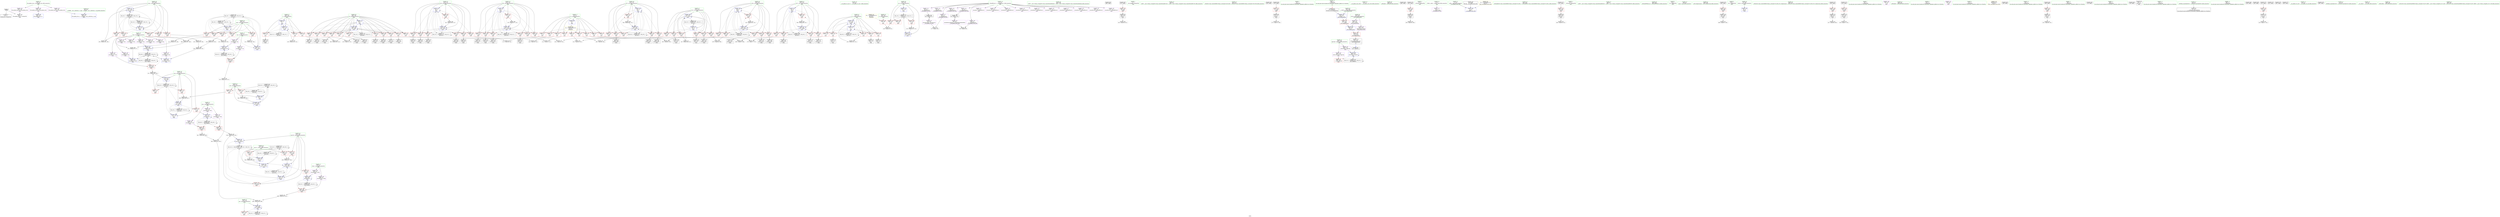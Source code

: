 digraph "SVFG" {
	label="SVFG";

	Node0x556a9bbe3b70 [shape=record,color=grey,label="{NodeID: 0\nNullPtr}"];
	Node0x556a9bbe3b70 -> Node0x556a9bc18140[style=solid];
	Node0x556a9bbe3b70 -> Node0x556a9bc25560[style=solid];
	Node0x556a9bc25db0 [shape=record,color=blue,label="{NodeID: 277\n107\<--195\nwins\<--inc18\nmain\n}"];
	Node0x556a9bc25db0 -> Node0x556a9bc55e40[style=dashed];
	Node0x556a9bc19ad0 [shape=record,color=red,label="{NodeID: 194\n177\<--111\n\<--j\nmain\n}"];
	Node0x556a9bc19ad0 -> Node0x556a9bc31a30[style=solid];
	Node0x556a9bc17650 [shape=record,color=black,label="{NodeID: 111\n478\<--477\nidxprom173\<--\nmain\n}"];
	Node0x556a9bbf7740 [shape=record,color=green,label="{NodeID: 28\n55\<--56\n__cxx_global_var_init.1\<--__cxx_global_var_init.1_field_insensitive\n}"];
	Node0x556a9bc4b630 [shape=record,color=black,label="{NodeID: 471\nMR_10V_3 = PHI(MR_10V_4, MR_10V_2, )\npts\{102 \}\n}"];
	Node0x556a9bc4b630 -> Node0x556a9bc1e390[style=dashed];
	Node0x556a9bc4b630 -> Node0x556a9bc1e460[style=dashed];
	Node0x556a9bc4b630 -> Node0x556a9bc1e530[style=dashed];
	Node0x556a9bc4b630 -> Node0x556a9bc27950[style=dashed];
	Node0x556a9b76a370 [shape=record,color=black,label="{NodeID: 388\n60 = PHI(58, 61, )\n}"];
	Node0x556a9b76a370 -> Node0x556a9bc1d690[style=solid];
	Node0x556a9bc27470 [shape=record,color=blue,label="{NodeID: 305\n443\<--440\narrayidx159\<--\nmain\n}"];
	Node0x556a9bc27470 -> Node0x556a9bc24f50[style=dashed];
	Node0x556a9bc27470 -> Node0x556a9bc27470[style=dashed];
	Node0x556a9bc27470 -> Node0x556a9bc51a30[style=dashed];
	Node0x556a9bc1b190 [shape=record,color=red,label="{NodeID: 222\n349\<--121\n\<--j87\nmain\n}"];
	Node0x556a9bc1b190 -> Node0x556a9bc16c90[style=solid];
	Node0x556a9bc1cc40 [shape=record,color=purple,label="{NodeID: 139\n351\<--16\narrayidx109\<--twp\nmain\n}"];
	Node0x556a9bbf8e00 [shape=record,color=green,label="{NodeID: 56\n187\<--188\n_ZNSt7__cxx1112basic_stringIcSt11char_traitsIcESaIcEEixEm\<--_ZNSt7__cxx1112basic_stringIcSt11char_traitsIcESaIcEEixEm_field_insensitive\n}"];
	Node0x556a9bc73110 [shape=record,color=black,label="{NodeID: 582\n499 = PHI()\n}"];
	Node0x556a9bc30830 [shape=record,color=grey,label="{NodeID: 416\n488 = Binary(476, 487, )\n}"];
	Node0x556a9bc30830 -> Node0x556a9bc30cb0[style=solid];
	Node0x556a9bc24730 [shape=record,color=red,label="{NodeID: 250\n248\<--247\n\<--call46\nmain\n}"];
	Node0x556a9bc24730 -> Node0x556a9bc18ea0[style=solid];
	Node0x556a9bc1e390 [shape=record,color=red,label="{NodeID: 167\n144\<--101\n\<--zzz\nmain\n}"];
	Node0x556a9bc1e390 -> Node0x556a9bc32330[style=solid];
	Node0x556a9bc18f70 [shape=record,color=black,label="{NodeID: 84\n258\<--257\nidxprom52\<--\nmain\n}"];
	Node0x556a9bbf4f80 [shape=record,color=green,label="{NodeID: 1\n7\<--1\n__dso_handle\<--dummyObj\nGlob }"];
	Node0x556a9bc25e80 [shape=record,color=blue,label="{NodeID: 278\n109\<--221\nnum\<--inc32\nmain\n}"];
	Node0x556a9bc25e80 -> Node0x556a9bc43030[style=dashed];
	Node0x556a9bc19ba0 [shape=record,color=red,label="{NodeID: 195\n184\<--111\n\<--j\nmain\n}"];
	Node0x556a9bc19ba0 -> Node0x556a9bc185b0[style=solid];
	Node0x556a9bc17720 [shape=record,color=black,label="{NodeID: 112\n485\<--484\nidxprom177\<--\nmain\n}"];
	Node0x556a9bbf7810 [shape=record,color=green,label="{NodeID: 29\n63\<--64\n_ZNSt7__cxx1112basic_stringIcSt11char_traitsIcESaIcEEC1Ev\<--_ZNSt7__cxx1112basic_stringIcSt11char_traitsIcESaIcEEC1Ev_field_insensitive\n}"];
	Node0x556a9bc4bb30 [shape=record,color=black,label="{NodeID: 472\nMR_12V_2 = PHI(MR_12V_4, MR_12V_1, )\npts\{104 \}\n}"];
	Node0x556a9bc4bb30 -> Node0x556a9bc258d0[style=dashed];
	Node0x556a9bc20450 [shape=record,color=black,label="{NodeID: 389\n83 = PHI(81, 84, )\n}"];
	Node0x556a9bc20450 -> Node0x556a9bc1d760[style=solid];
	Node0x556a9bc27540 [shape=record,color=blue,label="{NodeID: 306\n123\<--447\ni122\<--inc161\nmain\n}"];
	Node0x556a9bc27540 -> Node0x556a9bc1b330[style=dashed];
	Node0x556a9bc27540 -> Node0x556a9bc1b400[style=dashed];
	Node0x556a9bc27540 -> Node0x556a9bc1b4d0[style=dashed];
	Node0x556a9bc27540 -> Node0x556a9bc1b5a0[style=dashed];
	Node0x556a9bc27540 -> Node0x556a9bc1b670[style=dashed];
	Node0x556a9bc27540 -> Node0x556a9bc1b740[style=dashed];
	Node0x556a9bc27540 -> Node0x556a9bc27540[style=dashed];
	Node0x556a9bc27540 -> Node0x556a9bc4ed30[style=dashed];
	Node0x556a9bc1b260 [shape=record,color=red,label="{NodeID: 223\n363\<--121\n\<--j87\nmain\n}"];
	Node0x556a9bc1b260 -> Node0x556a9bc215f0[style=solid];
	Node0x556a9bc1cd10 [shape=record,color=purple,label="{NodeID: 140\n354\<--16\narrayidx111\<--twp\nmain\n}"];
	Node0x556a9bc1cd10 -> Node0x556a9bc24a70[style=solid];
	Node0x556a9bc17a40 [shape=record,color=green,label="{NodeID: 57\n452\<--453\n_ZStlsISt11char_traitsIcEERSt13basic_ostreamIcT_ES5_PKc\<--_ZStlsISt11char_traitsIcEERSt13basic_ostreamIcT_ES5_PKc_field_insensitive\n}"];
	Node0x556a9bc731e0 [shape=record,color=black,label="{NodeID: 583\n503 = PHI()\n}"];
	Node0x556a9bc309b0 [shape=record,color=grey,label="{NodeID: 417\n221 = Binary(220, 196, )\n}"];
	Node0x556a9bc309b0 -> Node0x556a9bc25e80[style=solid];
	Node0x556a9bc24800 [shape=record,color=red,label="{NodeID: 251\n271\<--270\n\<--call59\nmain\n}"];
	Node0x556a9bc24800 -> Node0x556a9bc192b0[style=solid];
	Node0x556a9bc1e460 [shape=record,color=red,label="{NodeID: 168\n454\<--101\n\<--zzz\nmain\n}"];
	Node0x556a9bc19040 [shape=record,color=black,label="{NodeID: 85\n261\<--260\nidxprom54\<--\nmain\n}"];
	Node0x556a9bbf5ea0 [shape=record,color=green,label="{NodeID: 2\n9\<--1\n\<--dummyObj\nCan only get source location for instruction, argument, global var or function.}"];
	Node0x556a9bc25f50 [shape=record,color=blue,label="{NodeID: 279\n111\<--226\nj\<--inc35\nmain\n}"];
	Node0x556a9bc25f50 -> Node0x556a9bc19ad0[style=dashed];
	Node0x556a9bc25f50 -> Node0x556a9bc19ba0[style=dashed];
	Node0x556a9bc25f50 -> Node0x556a9bc19c70[style=dashed];
	Node0x556a9bc25f50 -> Node0x556a9bc19d40[style=dashed];
	Node0x556a9bc25f50 -> Node0x556a9bc19e10[style=dashed];
	Node0x556a9bc25f50 -> Node0x556a9bc25ce0[style=dashed];
	Node0x556a9bc25f50 -> Node0x556a9bc25f50[style=dashed];
	Node0x556a9bc25f50 -> Node0x556a9bc4cf30[style=dashed];
	Node0x556a9bc19c70 [shape=record,color=red,label="{NodeID: 196\n202\<--111\n\<--j\nmain\n}"];
	Node0x556a9bc19c70 -> Node0x556a9bc18820[style=solid];
	Node0x556a9bc177f0 [shape=record,color=black,label="{NodeID: 113\n541\<--552\n_ZSt12setprecisioni_ret\<--\n_ZSt12setprecisioni\n|{<s0>22}}"];
	Node0x556a9bc177f0:s0 -> Node0x556a9bc72f80[style=solid,color=blue];
	Node0x556a9bbf78e0 [shape=record,color=green,label="{NodeID: 30\n70\<--71\n__cxx_global_array_dtor\<--__cxx_global_array_dtor_field_insensitive\n}"];
	Node0x556a9bc4c030 [shape=record,color=black,label="{NodeID: 473\nMR_14V_2 = PHI(MR_14V_4, MR_14V_1, )\npts\{106 \}\n}"];
	Node0x556a9bc4c030 -> Node0x556a9bc25a70[style=dashed];
	Node0x556a9bc209f0 [shape=record,color=grey,label="{NodeID: 390\n306 = Binary(305, 142, )\n}"];
	Node0x556a9bc209f0 -> Node0x556a9bc26500[style=solid];
	Node0x556a9bc27610 [shape=record,color=blue,label="{NodeID: 307\n131\<--9\ni167\<--\nmain\n}"];
	Node0x556a9bc27610 -> Node0x556a9bc23fe0[style=dashed];
	Node0x556a9bc27610 -> Node0x556a9bc240b0[style=dashed];
	Node0x556a9bc27610 -> Node0x556a9bc24180[style=dashed];
	Node0x556a9bc27610 -> Node0x556a9bc24250[style=dashed];
	Node0x556a9bc27610 -> Node0x556a9bc24320[style=dashed];
	Node0x556a9bc27610 -> Node0x556a9bc27880[style=dashed];
	Node0x556a9bc27610 -> Node0x556a9bc50130[style=dashed];
	Node0x556a9bc1b330 [shape=record,color=red,label="{NodeID: 224\n383\<--123\n\<--i122\nmain\n}"];
	Node0x556a9bc1b330 -> Node0x556a9bc318b0[style=solid];
	Node0x556a9bc1cde0 [shape=record,color=purple,label="{NodeID: 141\n374\<--18\narrayidx118\<--owp\nmain\n}"];
	Node0x556a9bc1cde0 -> Node0x556a9bc26c50[style=solid];
	Node0x556a9bc17ad0 [shape=record,color=green,label="{NodeID: 58\n456\<--457\n_ZNSolsEi\<--_ZNSolsEi_field_insensitive\n}"];
	Node0x556a9bc732b0 [shape=record,color=black,label="{NodeID: 584\n506 = PHI()\n}"];
	Node0x556a9bc30b30 [shape=record,color=grey,label="{NodeID: 418\n226 = Binary(225, 142, )\n}"];
	Node0x556a9bc30b30 -> Node0x556a9bc25f50[style=solid];
	Node0x556a9bc248d0 [shape=record,color=red,label="{NodeID: 252\n334\<--333\n\<--call97\nmain\n}"];
	Node0x556a9bc248d0 -> Node0x556a9bc19860[style=solid];
	Node0x556a9bc1e530 [shape=record,color=red,label="{NodeID: 169\n513\<--101\n\<--zzz\nmain\n}"];
	Node0x556a9bc1e530 -> Node0x556a9bc20b70[style=solid];
	Node0x556a9bc19110 [shape=record,color=black,label="{NodeID: 86\n266\<--265\nidxprom56\<--\nmain\n}"];
	Node0x556a9bbf5f30 [shape=record,color=green,label="{NodeID: 3\n22\<--1\n_ZSt3cin\<--dummyObj\nGlob }"];
	Node0x556a9bc26020 [shape=record,color=blue,label="{NodeID: 280\n234\<--231\narrayidx38\<--div\nmain\n}"];
	Node0x556a9bc26020 -> Node0x556a9bc24db0[style=dashed];
	Node0x556a9bc26020 -> Node0x556a9bc26020[style=dashed];
	Node0x556a9bc26020 -> Node0x556a9bc50b30[style=dashed];
	Node0x556a9bc19d40 [shape=record,color=red,label="{NodeID: 197\n213\<--111\n\<--j\nmain\n}"];
	Node0x556a9bc19d40 -> Node0x556a9bc18a90[style=solid];
	Node0x556a9bc178c0 [shape=record,color=purple,label="{NodeID: 114\n39\<--4\n\<--_ZStL8__ioinit\n__cxx_global_var_init\n}"];
	Node0x556a9bbf79b0 [shape=record,color=green,label="{NodeID: 31\n77\<--78\n.addr\<--.addr_field_insensitive\n__cxx_global_array_dtor\n}"];
	Node0x556a9bbf79b0 -> Node0x556a9bc25660[style=solid];
	Node0x556a9bc4c530 [shape=record,color=black,label="{NodeID: 474\nMR_16V_2 = PHI(MR_16V_3, MR_16V_1, )\npts\{108 \}\n}"];
	Node0x556a9bc4c530 -> Node0x556a9bc25b40[style=dashed];
	Node0x556a9bc4c530 -> Node0x556a9bc4c530[style=dashed];
	Node0x556a9bc20b70 [shape=record,color=grey,label="{NodeID: 391\n514 = Binary(513, 142, )\n}"];
	Node0x556a9bc20b70 -> Node0x556a9bc27950[style=solid];
	Node0x556a9bc276e0 [shape=record,color=blue,label="{NodeID: 308\n133\<--489\nans\<--add180\nmain\n}"];
	Node0x556a9bc276e0 -> Node0x556a9bc243f0[style=dashed];
	Node0x556a9bc276e0 -> Node0x556a9bc276e0[style=dashed];
	Node0x556a9bc276e0 -> Node0x556a9bc50630[style=dashed];
	Node0x556a9bc1b400 [shape=record,color=red,label="{NodeID: 225\n395\<--123\n\<--i122\nmain\n}"];
	Node0x556a9bc1b400 -> Node0x556a9bc31730[style=solid];
	Node0x556a9bc1ceb0 [shape=record,color=purple,label="{NodeID: 142\n423\<--18\narrayidx151\<--owp\nmain\n}"];
	Node0x556a9bc1ceb0 -> Node0x556a9bc24ce0[style=solid];
	Node0x556a9bc17b60 [shape=record,color=green,label="{NodeID: 59\n461\<--462\n_ZSt4endlIcSt11char_traitsIcEERSt13basic_ostreamIT_T0_ES6_\<--_ZSt4endlIcSt11char_traitsIcEERSt13basic_ostreamIT_T0_ES6__field_insensitive\n}"];
	Node0x556a9bc30cb0 [shape=record,color=grey,label="{NodeID: 419\n489 = Binary(483, 488, )\n}"];
	Node0x556a9bc30cb0 -> Node0x556a9bc276e0[style=solid];
	Node0x556a9bc249a0 [shape=record,color=red,label="{NodeID: 253\n344\<--343\n\<--call103\nmain\n}"];
	Node0x556a9bc249a0 -> Node0x556a9bc16bc0[style=solid];
	Node0x556a9bc1e600 [shape=record,color=red,label="{NodeID: 170\n151\<--103\n\<--i\nmain\n}"];
	Node0x556a9bc1e600 -> Node0x556a9bc315b0[style=solid];
	Node0x556a9bc191e0 [shape=record,color=black,label="{NodeID: 87\n269\<--268\nconv58\<--\nmain\n}"];
	Node0x556a9bbf5fc0 [shape=record,color=green,label="{NodeID: 4\n23\<--1\n_ZSt4cout\<--dummyObj\nGlob }"];
	Node0x556a9bc260f0 [shape=record,color=blue,label="{NodeID: 281\n113\<--9\nj39\<--\nmain\n}"];
	Node0x556a9bc260f0 -> Node0x556a9bc19ee0[style=dashed];
	Node0x556a9bc260f0 -> Node0x556a9bc19fb0[style=dashed];
	Node0x556a9bc260f0 -> Node0x556a9bc1a080[style=dashed];
	Node0x556a9bc260f0 -> Node0x556a9bc1a150[style=dashed];
	Node0x556a9bc260f0 -> Node0x556a9bc1a220[style=dashed];
	Node0x556a9bc260f0 -> Node0x556a9bc1a2f0[style=dashed];
	Node0x556a9bc260f0 -> Node0x556a9bc1a3c0[style=dashed];
	Node0x556a9bc260f0 -> Node0x556a9bc260f0[style=dashed];
	Node0x556a9bc260f0 -> Node0x556a9bc26430[style=dashed];
	Node0x556a9bc260f0 -> Node0x556a9bc4d430[style=dashed];
	Node0x556a9bc19e10 [shape=record,color=red,label="{NodeID: 198\n225\<--111\n\<--j\nmain\n}"];
	Node0x556a9bc19e10 -> Node0x556a9bc30b30[style=solid];
	Node0x556a9bc17990 [shape=record,color=purple,label="{NodeID: 115\n58\<--11\n\<--_Z3matB5cxx11\n__cxx_global_var_init.1\n}"];
	Node0x556a9bc17990 -> Node0x556a9b76a370[style=solid];
	Node0x556a9bbf7a80 [shape=record,color=green,label="{NodeID: 32\n86\<--87\n_ZNSt7__cxx1112basic_stringIcSt11char_traitsIcESaIcEED1Ev\<--_ZNSt7__cxx1112basic_stringIcSt11char_traitsIcESaIcEED1Ev_field_insensitive\n}"];
	Node0x556a9bc4ca30 [shape=record,color=black,label="{NodeID: 475\nMR_18V_2 = PHI(MR_18V_3, MR_18V_1, )\npts\{110 \}\n}"];
	Node0x556a9bc4ca30 -> Node0x556a9bc25c10[style=dashed];
	Node0x556a9bc4ca30 -> Node0x556a9bc4ca30[style=dashed];
	Node0x556a9bc20cf0 [shape=record,color=grey,label="{NodeID: 392\n509 = Binary(508, 142, )\n}"];
	Node0x556a9bc20cf0 -> Node0x556a9bc27880[style=solid];
	Node0x556a9bc277b0 [shape=record,color=blue,label="{NodeID: 309\n495\<--491\ncoerce.dive\<--call181\nmain\n}"];
	Node0x556a9bc277b0 -> Node0x556a9bc25020[style=dashed];
	Node0x556a9bc277b0 -> Node0x556a9bc277b0[style=dashed];
	Node0x556a9bc277b0 -> Node0x556a9bc51f30[style=dashed];
	Node0x556a9bc1b4d0 [shape=record,color=red,label="{NodeID: 226\n403\<--123\n\<--i122\nmain\n}"];
	Node0x556a9bc1b4d0 -> Node0x556a9bc16fd0[style=solid];
	Node0x556a9bc1cf80 [shape=record,color=purple,label="{NodeID: 143\n479\<--18\narrayidx174\<--owp\nmain\n}"];
	Node0x556a9bc1cf80 -> Node0x556a9bc24e80[style=solid];
	Node0x556a9bc17bf0 [shape=record,color=green,label="{NodeID: 60\n463\<--464\n_ZNSolsEPFRSoS_E\<--_ZNSolsEPFRSoS_E_field_insensitive\n}"];
	Node0x556a9bc55e40 [shape=record,color=black,label="{NodeID: 503\nMR_16V_7 = PHI(MR_16V_6, MR_16V_5, )\npts\{108 \}\n}"];
	Node0x556a9bc55e40 -> Node0x556a9bc1f160[style=dashed];
	Node0x556a9bc55e40 -> Node0x556a9bc1f230[style=dashed];
	Node0x556a9bc55e40 -> Node0x556a9bc1f300[style=dashed];
	Node0x556a9bc55e40 -> Node0x556a9bc1f3d0[style=dashed];
	Node0x556a9bc55e40 -> Node0x556a9bc1f4a0[style=dashed];
	Node0x556a9bc55e40 -> Node0x556a9bc25b40[style=dashed];
	Node0x556a9bc55e40 -> Node0x556a9bc25db0[style=dashed];
	Node0x556a9bc55e40 -> Node0x556a9bc4c530[style=dashed];
	Node0x556a9bc55e40 -> Node0x556a9bc55e40[style=dashed];
	Node0x556a9bc30e30 [shape=record,color=grey,label="{NodeID: 420\n346 = cmp(345, 192, )\n}"];
	Node0x556a9bc24a70 [shape=record,color=red,label="{NodeID: 254\n355\<--354\n\<--arrayidx111\nmain\n}"];
	Node0x556a9bc24a70 -> Node0x556a9bc2f930[style=solid];
	Node0x556a9bc1e6d0 [shape=record,color=red,label="{NodeID: 171\n155\<--103\n\<--i\nmain\n}"];
	Node0x556a9bc1e6d0 -> Node0x556a9bc18410[style=solid];
	Node0x556a9bc192b0 [shape=record,color=black,label="{NodeID: 88\n272\<--271\nconv60\<--\nmain\n}"];
	Node0x556a9bc192b0 -> Node0x556a9bc31bb0[style=solid];
	Node0x556a9bbf6050 [shape=record,color=green,label="{NodeID: 5\n24\<--1\n.str\<--dummyObj\nGlob }"];
	Node0x556a9bc261c0 [shape=record,color=blue,label="{NodeID: 282\n262\<--256\narrayidx55\<--div51\nmain\n}"];
	Node0x556a9bc261c0 -> Node0x556a9bc47f30[style=dashed];
	Node0x556a9bc19ee0 [shape=record,color=red,label="{NodeID: 199\n238\<--113\n\<--j39\nmain\n}"];
	Node0x556a9bc19ee0 -> Node0x556a9bc32ab0[style=solid];
	Node0x556a9bc1b990 [shape=record,color=purple,label="{NodeID: 116\n65\<--11\n\<--_Z3matB5cxx11\n__cxx_global_var_init.1\n}"];
	Node0x556a9bbf7b50 [shape=record,color=green,label="{NodeID: 33\n94\<--95\nmain\<--main_field_insensitive\n}"];
	Node0x556a9bc4cf30 [shape=record,color=black,label="{NodeID: 476\nMR_20V_2 = PHI(MR_20V_3, MR_20V_1, )\npts\{112 \}\n}"];
	Node0x556a9bc4cf30 -> Node0x556a9bc25ce0[style=dashed];
	Node0x556a9bc4cf30 -> Node0x556a9bc4cf30[style=dashed];
	Node0x556a9bc20e70 [shape=record,color=grey,label="{NodeID: 393\n163 = Binary(162, 142, )\n}"];
	Node0x556a9bc20e70 -> Node0x556a9bc259a0[style=solid];
	Node0x556a9bc27880 [shape=record,color=blue,label="{NodeID: 310\n131\<--509\ni167\<--inc187\nmain\n}"];
	Node0x556a9bc27880 -> Node0x556a9bc23fe0[style=dashed];
	Node0x556a9bc27880 -> Node0x556a9bc240b0[style=dashed];
	Node0x556a9bc27880 -> Node0x556a9bc24180[style=dashed];
	Node0x556a9bc27880 -> Node0x556a9bc24250[style=dashed];
	Node0x556a9bc27880 -> Node0x556a9bc24320[style=dashed];
	Node0x556a9bc27880 -> Node0x556a9bc27880[style=dashed];
	Node0x556a9bc27880 -> Node0x556a9bc50130[style=dashed];
	Node0x556a9bc1b5a0 [shape=record,color=red,label="{NodeID: 227\n413\<--123\n\<--i122\nmain\n}"];
	Node0x556a9bc1b5a0 -> Node0x556a9bc17240[style=solid];
	Node0x556a9bc1d050 [shape=record,color=purple,label="{NodeID: 144\n443\<--20\narrayidx159\<--oowp\nmain\n}"];
	Node0x556a9bc1d050 -> Node0x556a9bc27470[style=solid];
	Node0x556a9bc17c80 [shape=record,color=green,label="{NodeID: 61\n493\<--494\n_ZSt12setprecisioni\<--_ZSt12setprecisioni_field_insensitive\n}"];
	Node0x556a9bc30fb0 [shape=record,color=grey,label="{NodeID: 421\n408 = cmp(407, 208, )\n}"];
	Node0x556a9bc24b40 [shape=record,color=red,label="{NodeID: 255\n406\<--405\n\<--call138\nmain\n}"];
	Node0x556a9bc24b40 -> Node0x556a9bc170a0[style=solid];
	Node0x556a9bc1e7a0 [shape=record,color=red,label="{NodeID: 172\n162\<--103\n\<--i\nmain\n}"];
	Node0x556a9bc1e7a0 -> Node0x556a9bc20e70[style=solid];
	Node0x556a9bc19380 [shape=record,color=black,label="{NodeID: 89\n280\<--279\nidxprom65\<--\nmain\n}"];
	Node0x556a9bbf60e0 [shape=record,color=green,label="{NodeID: 6\n26\<--1\n.str.2\<--dummyObj\nGlob }"];
	Node0x556a9bc26290 [shape=record,color=blue,label="{NodeID: 283\n284\<--278\narrayidx68\<--div64\nmain\n}"];
	Node0x556a9bc26290 -> Node0x556a9bc47f30[style=dashed];
	Node0x556a9bc19fb0 [shape=record,color=red,label="{NodeID: 200\n245\<--113\n\<--j39\nmain\n}"];
	Node0x556a9bc19fb0 -> Node0x556a9bc18dd0[style=solid];
	Node0x556a9bc1ba60 [shape=record,color=purple,label="{NodeID: 117\n66\<--11\n\<--_Z3matB5cxx11\n__cxx_global_var_init.1\n}"];
	Node0x556a9bc1ba60 -> Node0x556a9bc32030[style=solid];
	Node0x556a9bbf7c20 [shape=record,color=green,label="{NodeID: 34\n97\<--98\nretval\<--retval_field_insensitive\nmain\n}"];
	Node0x556a9bbf7c20 -> Node0x556a9bc25730[style=solid];
	Node0x556a9bc4d430 [shape=record,color=black,label="{NodeID: 477\nMR_22V_2 = PHI(MR_22V_3, MR_22V_1, )\npts\{114 \}\n}"];
	Node0x556a9bc4d430 -> Node0x556a9bc260f0[style=dashed];
	Node0x556a9bc4d430 -> Node0x556a9bc4d430[style=dashed];
	Node0x556a9bc20ff0 [shape=record,color=grey,label="{NodeID: 394\n301 = Binary(300, 142, )\n}"];
	Node0x556a9bc20ff0 -> Node0x556a9bc26430[style=solid];
	Node0x556a9bc27950 [shape=record,color=blue,label="{NodeID: 311\n101\<--514\nzzz\<--inc190\nmain\n}"];
	Node0x556a9bc27950 -> Node0x556a9bc4b630[style=dashed];
	Node0x556a9bc1b670 [shape=record,color=red,label="{NodeID: 228\n441\<--123\n\<--i122\nmain\n}"];
	Node0x556a9bc1b670 -> Node0x556a9bc174b0[style=solid];
	Node0x556a9bc1d120 [shape=record,color=purple,label="{NodeID: 145\n486\<--20\narrayidx178\<--oowp\nmain\n}"];
	Node0x556a9bc1d120 -> Node0x556a9bc24f50[style=solid];
	Node0x556a9bc17d10 [shape=record,color=green,label="{NodeID: 62\n500\<--501\n_ZStlsIcSt11char_traitsIcEERSt13basic_ostreamIT_T0_ES6_St13_Setprecision\<--_ZStlsIcSt11char_traitsIcEERSt13basic_ostreamIT_T0_ES6_St13_Setprecision_field_insensitive\n}"];
	Node0x556a9bc31130 [shape=record,color=grey,label="{NodeID: 422\n207 = cmp(206, 208, )\n}"];
	Node0x556a9bc24c10 [shape=record,color=red,label="{NodeID: 256\n416\<--415\n\<--call145\nmain\n}"];
	Node0x556a9bc24c10 -> Node0x556a9bc17310[style=solid];
	Node0x556a9bc1e870 [shape=record,color=red,label="{NodeID: 173\n168\<--105\n\<--i6\nmain\n}"];
	Node0x556a9bc1e870 -> Node0x556a9bc324b0[style=solid];
	Node0x556a9bc19450 [shape=record,color=black,label="{NodeID: 90\n283\<--282\nidxprom67\<--\nmain\n}"];
	Node0x556a9bbf62a0 [shape=record,color=green,label="{NodeID: 7\n29\<--1\n\<--dummyObj\nCan only get source location for instruction, argument, global var or function.}"];
	Node0x556a9bc26360 [shape=record,color=blue,label="{NodeID: 284\n295\<--289\narrayidx74\<--div70\nmain\n}"];
	Node0x556a9bc26360 -> Node0x556a9bc47f30[style=dashed];
	Node0x556a9bc1a080 [shape=record,color=red,label="{NodeID: 201\n260\<--113\n\<--j39\nmain\n}"];
	Node0x556a9bc1a080 -> Node0x556a9bc19040[style=solid];
	Node0x556a9bc1bb30 [shape=record,color=purple,label="{NodeID: 118\n80\<--11\n\<--_Z3matB5cxx11\n__cxx_global_array_dtor\n}"];
	Node0x556a9bbf7cf0 [shape=record,color=green,label="{NodeID: 35\n99\<--100\nt\<--t_field_insensitive\nmain\n}"];
	Node0x556a9bbf7cf0 -> Node0x556a9bc1e2c0[style=solid];
	Node0x556a9bc70280 [shape=record,color=black,label="{NodeID: 561\n542 = PHI(492, )\n0th arg _ZSt12setprecisioni }"];
	Node0x556a9bc70280 -> Node0x556a9bc27a20[style=solid];
	Node0x556a9bc4d930 [shape=record,color=black,label="{NodeID: 478\nMR_24V_2 = PHI(MR_24V_4, MR_24V_1, )\npts\{116 \}\n}"];
	Node0x556a9bc4d930 -> Node0x556a9bc265d0[style=dashed];
	Node0x556a9bc21170 [shape=record,color=grey,label="{NodeID: 395\n289 = Binary(287, 288, )\n}"];
	Node0x556a9bc21170 -> Node0x556a9bc26360[style=solid];
	Node0x556a9bc27a20 [shape=record,color=blue,label="{NodeID: 312\n545\<--542\n__n.addr\<--__n\n_ZSt12setprecisioni\n}"];
	Node0x556a9bc27a20 -> Node0x556a9bc250f0[style=dashed];
	Node0x556a9bc1b740 [shape=record,color=red,label="{NodeID: 229\n446\<--123\n\<--i122\nmain\n}"];
	Node0x556a9bc1b740 -> Node0x556a9bc300b0[style=solid];
	Node0x556a9bc1d1f0 [shape=record,color=purple,label="{NodeID: 146\n450\<--24\n\<--.str\nmain\n}"];
	Node0x556a9bc17da0 [shape=record,color=green,label="{NodeID: 63\n504\<--505\n_ZNSolsEd\<--_ZNSolsEd_field_insensitive\n}"];
	Node0x556a9bc312b0 [shape=record,color=grey,label="{NodeID: 423\n325 = cmp(323, 324, )\n}"];
	Node0x556a9bc24ce0 [shape=record,color=red,label="{NodeID: 257\n424\<--423\n\<--arrayidx151\nmain\n}"];
	Node0x556a9bc24ce0 -> Node0x556a9bc2f330[style=solid];
	Node0x556a9bc1e940 [shape=record,color=red,label="{NodeID: 174\n181\<--105\n\<--i6\nmain\n}"];
	Node0x556a9bc1e940 -> Node0x556a9bc184e0[style=solid];
	Node0x556a9bc19520 [shape=record,color=black,label="{NodeID: 91\n291\<--290\nidxprom71\<--\nmain\n}"];
	Node0x556a9bbf6330 [shape=record,color=green,label="{NodeID: 8\n142\<--1\n\<--dummyObj\nCan only get source location for instruction, argument, global var or function.}"];
	Node0x556a9bc26430 [shape=record,color=blue,label="{NodeID: 285\n113\<--301\nj39\<--inc78\nmain\n}"];
	Node0x556a9bc26430 -> Node0x556a9bc19ee0[style=dashed];
	Node0x556a9bc26430 -> Node0x556a9bc19fb0[style=dashed];
	Node0x556a9bc26430 -> Node0x556a9bc1a080[style=dashed];
	Node0x556a9bc26430 -> Node0x556a9bc1a150[style=dashed];
	Node0x556a9bc26430 -> Node0x556a9bc1a220[style=dashed];
	Node0x556a9bc26430 -> Node0x556a9bc1a2f0[style=dashed];
	Node0x556a9bc26430 -> Node0x556a9bc1a3c0[style=dashed];
	Node0x556a9bc26430 -> Node0x556a9bc260f0[style=dashed];
	Node0x556a9bc26430 -> Node0x556a9bc26430[style=dashed];
	Node0x556a9bc26430 -> Node0x556a9bc4d430[style=dashed];
	Node0x556a9bc1a150 [shape=record,color=red,label="{NodeID: 202\n268\<--113\n\<--j39\nmain\n}"];
	Node0x556a9bc1a150 -> Node0x556a9bc191e0[style=solid];
	Node0x556a9bc1bc00 [shape=record,color=purple,label="{NodeID: 119\n81\<--11\n\<--_Z3matB5cxx11\n__cxx_global_array_dtor\n}"];
	Node0x556a9bc1bc00 -> Node0x556a9bc20450[style=solid];
	Node0x556a9bbf7dc0 [shape=record,color=green,label="{NodeID: 36\n101\<--102\nzzz\<--zzz_field_insensitive\nmain\n}"];
	Node0x556a9bbf7dc0 -> Node0x556a9bc1e390[style=solid];
	Node0x556a9bbf7dc0 -> Node0x556a9bc1e460[style=solid];
	Node0x556a9bbf7dc0 -> Node0x556a9bc1e530[style=solid];
	Node0x556a9bbf7dc0 -> Node0x556a9bc25800[style=solid];
	Node0x556a9bbf7dc0 -> Node0x556a9bc27950[style=solid];
	Node0x556a9bc701b0 [shape=record,color=black,label="{NodeID: 562\n76 = PHI()\n0th arg __cxx_global_array_dtor }"];
	Node0x556a9bc701b0 -> Node0x556a9bc25660[style=solid];
	Node0x556a9bc4de30 [shape=record,color=black,label="{NodeID: 479\nMR_26V_2 = PHI(MR_26V_3, MR_26V_1, )\npts\{118 \}\n}"];
	Node0x556a9bc4de30 -> Node0x556a9bc266a0[style=dashed];
	Node0x556a9bc4de30 -> Node0x556a9bc4de30[style=dashed];
	Node0x556a9bc212f0 [shape=record,color=grey,label="{NodeID: 396\n278 = Binary(275, 277, )\n}"];
	Node0x556a9bc212f0 -> Node0x556a9bc26290[style=solid];
	Node0x556a9bc27af0 [shape=record,color=blue,label="{NodeID: 313\n548\<--549\n_M_n\<--\n_ZSt12setprecisioni\n}"];
	Node0x556a9bc27af0 -> Node0x556a9bc251c0[style=dashed];
	Node0x556a9bc1b810 [shape=record,color=red,label="{NodeID: 230\n425\<--125\n\<--avg126\nmain\n}"];
	Node0x556a9bc1b810 -> Node0x556a9bc2f330[style=solid];
	Node0x556a9bc1d2c0 [shape=record,color=purple,label="{NodeID: 147\n458\<--26\n\<--.str.2\nmain\n}"];
	Node0x556a9bc17ea0 [shape=record,color=green,label="{NodeID: 64\n543\<--544\nretval\<--retval_field_insensitive\n_ZSt12setprecisioni\n}"];
	Node0x556a9bc17ea0 -> Node0x556a9bc1d9d0[style=solid];
	Node0x556a9bc17ea0 -> Node0x556a9bc1daa0[style=solid];
	Node0x556a9bc57440 [shape=record,color=yellow,style=double,label="{NodeID: 507\n2V_1 = ENCHI(MR_2V_0)\npts\{78 \}\nFun[__cxx_global_array_dtor]}"];
	Node0x556a9bc57440 -> Node0x556a9bc25660[style=dashed];
	Node0x556a9bc31430 [shape=record,color=grey,label="{NodeID: 424\n336 = cmp(335, 208, )\n}"];
	Node0x556a9bc24db0 [shape=record,color=red,label="{NodeID: 258\n474\<--473\n\<--arrayidx172\nmain\n}"];
	Node0x556a9bc24db0 -> Node0x556a9bc2f630[style=solid];
	Node0x556a9bc1ea10 [shape=record,color=red,label="{NodeID: 175\n199\<--105\n\<--i6\nmain\n}"];
	Node0x556a9bc1ea10 -> Node0x556a9bc18750[style=solid];
	Node0x556a9bc195f0 [shape=record,color=black,label="{NodeID: 92\n294\<--293\nidxprom73\<--\nmain\n}"];
	Node0x556a9bbf63c0 [shape=record,color=green,label="{NodeID: 9\n173\<--1\n\<--dummyObj\nCan only get source location for instruction, argument, global var or function.}"];
	Node0x556a9bc59790 [shape=record,color=yellow,style=double,label="{NodeID: 535\nRETMU(2V_2)\npts\{78 \}\nFun[__cxx_global_array_dtor]}"];
	Node0x556a9bc26500 [shape=record,color=blue,label="{NodeID: 286\n105\<--306\ni6\<--inc81\nmain\n}"];
	Node0x556a9bc26500 -> Node0x556a9bc1e870[style=dashed];
	Node0x556a9bc26500 -> Node0x556a9bc1e940[style=dashed];
	Node0x556a9bc26500 -> Node0x556a9bc1ea10[style=dashed];
	Node0x556a9bc26500 -> Node0x556a9bc1eae0[style=dashed];
	Node0x556a9bc26500 -> Node0x556a9bc1ebb0[style=dashed];
	Node0x556a9bc26500 -> Node0x556a9bc1ec80[style=dashed];
	Node0x556a9bc26500 -> Node0x556a9bc1ed50[style=dashed];
	Node0x556a9bc26500 -> Node0x556a9bc1ee20[style=dashed];
	Node0x556a9bc26500 -> Node0x556a9bc1eef0[style=dashed];
	Node0x556a9bc26500 -> Node0x556a9bc1efc0[style=dashed];
	Node0x556a9bc26500 -> Node0x556a9bc1f090[style=dashed];
	Node0x556a9bc26500 -> Node0x556a9bc26500[style=dashed];
	Node0x556a9bc26500 -> Node0x556a9bc4c030[style=dashed];
	Node0x556a9bc1a220 [shape=record,color=red,label="{NodeID: 203\n282\<--113\n\<--j39\nmain\n}"];
	Node0x556a9bc1a220 -> Node0x556a9bc19450[style=solid];
	Node0x556a9bc1bcd0 [shape=record,color=purple,label="{NodeID: 120\n88\<--11\n\<--_Z3matB5cxx11\n__cxx_global_array_dtor\n}"];
	Node0x556a9bc1bcd0 -> Node0x556a9bc321b0[style=solid];
	Node0x556a9bbf7e90 [shape=record,color=green,label="{NodeID: 37\n103\<--104\ni\<--i_field_insensitive\nmain\n}"];
	Node0x556a9bbf7e90 -> Node0x556a9bc1e600[style=solid];
	Node0x556a9bbf7e90 -> Node0x556a9bc1e6d0[style=solid];
	Node0x556a9bbf7e90 -> Node0x556a9bc1e7a0[style=solid];
	Node0x556a9bbf7e90 -> Node0x556a9bc258d0[style=solid];
	Node0x556a9bbf7e90 -> Node0x556a9bc259a0[style=solid];
	Node0x556a9bc71d20 [shape=record,color=black,label="{NodeID: 563\n138 = PHI()\n}"];
	Node0x556a9bc4e330 [shape=record,color=black,label="{NodeID: 480\nMR_28V_2 = PHI(MR_28V_3, MR_28V_1, )\npts\{120 \}\n}"];
	Node0x556a9bc4e330 -> Node0x556a9bc26770[style=dashed];
	Node0x556a9bc4e330 -> Node0x556a9bc4e330[style=dashed];
	Node0x556a9bc21470 [shape=record,color=grey,label="{NodeID: 397\n277 = Binary(276, 196, )\n}"];
	Node0x556a9bc21470 -> Node0x556a9bc212f0[style=solid];
	Node0x556a9bc23800 [shape=record,color=red,label="{NodeID: 231\n437\<--125\n\<--avg126\nmain\n}"];
	Node0x556a9bc23800 -> Node0x556a9bc2f1b0[style=solid];
	Node0x556a9bc1d390 [shape=record,color=purple,label="{NodeID: 148\n562\<--28\nllvm.global_ctors_0\<--llvm.global_ctors\nGlob }"];
	Node0x556a9bc1d390 -> Node0x556a9bc25360[style=solid];
	Node0x556a9bc17f70 [shape=record,color=green,label="{NodeID: 65\n545\<--546\n__n.addr\<--__n.addr_field_insensitive\n_ZSt12setprecisioni\n}"];
	Node0x556a9bc17f70 -> Node0x556a9bc250f0[style=solid];
	Node0x556a9bc17f70 -> Node0x556a9bc27a20[style=solid];
	Node0x556a9bc57550 [shape=record,color=yellow,style=double,label="{NodeID: 508\n4V_1 = ENCHI(MR_4V_0)\npts\{10 \}\nFun[main]}"];
	Node0x556a9bc57550 -> Node0x556a9bc1db70[style=dashed];
	Node0x556a9bc57550 -> Node0x556a9bc1dc40[style=dashed];
	Node0x556a9bc57550 -> Node0x556a9bc1dd10[style=dashed];
	Node0x556a9bc57550 -> Node0x556a9bc1dde0[style=dashed];
	Node0x556a9bc57550 -> Node0x556a9bc1deb0[style=dashed];
	Node0x556a9bc57550 -> Node0x556a9bc1df80[style=dashed];
	Node0x556a9bc57550 -> Node0x556a9bc1e050[style=dashed];
	Node0x556a9bc57550 -> Node0x556a9bc1e120[style=dashed];
	Node0x556a9bc57550 -> Node0x556a9bc1e1f0[style=dashed];
	Node0x556a9bc315b0 [shape=record,color=grey,label="{NodeID: 425\n153 = cmp(151, 152, )\n}"];
	Node0x556a9bc24e80 [shape=record,color=red,label="{NodeID: 259\n480\<--479\n\<--arrayidx174\nmain\n}"];
	Node0x556a9bc24e80 -> Node0x556a9bc30530[style=solid];
	Node0x556a9bc1eae0 [shape=record,color=red,label="{NodeID: 176\n210\<--105\n\<--i6\nmain\n}"];
	Node0x556a9bc1eae0 -> Node0x556a9bc189c0[style=solid];
	Node0x556a9bc196c0 [shape=record,color=black,label="{NodeID: 93\n329\<--328\nidxprom94\<--\nmain\n}"];
	Node0x556a9bbf6490 [shape=record,color=green,label="{NodeID: 10\n192\<--1\n\<--dummyObj\nCan only get source location for instruction, argument, global var or function.}"];
	Node0x556a9bc45c30 [shape=record,color=black,label="{NodeID: 453\nMR_26V_5 = PHI(MR_26V_6, MR_26V_4, )\npts\{118 \}\n}"];
	Node0x556a9bc45c30 -> Node0x556a9bc1aa40[style=dashed];
	Node0x556a9bc45c30 -> Node0x556a9bc1ab10[style=dashed];
	Node0x556a9bc45c30 -> Node0x556a9bc26910[style=dashed];
	Node0x556a9bc45c30 -> Node0x556a9bc26b80[style=dashed];
	Node0x556a9bc45c30 -> Node0x556a9bc45c30[style=dashed];
	Node0x556a9bc265d0 [shape=record,color=blue,label="{NodeID: 287\n115\<--9\ni83\<--\nmain\n}"];
	Node0x556a9bc265d0 -> Node0x556a9bc1a490[style=dashed];
	Node0x556a9bc265d0 -> Node0x556a9bc1a560[style=dashed];
	Node0x556a9bc265d0 -> Node0x556a9bc1a630[style=dashed];
	Node0x556a9bc265d0 -> Node0x556a9bc1a700[style=dashed];
	Node0x556a9bc265d0 -> Node0x556a9bc1a7d0[style=dashed];
	Node0x556a9bc265d0 -> Node0x556a9bc1a8a0[style=dashed];
	Node0x556a9bc265d0 -> Node0x556a9bc1a970[style=dashed];
	Node0x556a9bc265d0 -> Node0x556a9bc26d20[style=dashed];
	Node0x556a9bc265d0 -> Node0x556a9bc4d930[style=dashed];
	Node0x556a9bc1a2f0 [shape=record,color=red,label="{NodeID: 204\n293\<--113\n\<--j39\nmain\n}"];
	Node0x556a9bc1a2f0 -> Node0x556a9bc195f0[style=solid];
	Node0x556a9bc1bda0 [shape=record,color=purple,label="{NodeID: 121\n157\<--11\narrayidx\<--_Z3matB5cxx11\nmain\n}"];
	Node0x556a9bbf7f60 [shape=record,color=green,label="{NodeID: 38\n105\<--106\ni6\<--i6_field_insensitive\nmain\n}"];
	Node0x556a9bbf7f60 -> Node0x556a9bc1e870[style=solid];
	Node0x556a9bbf7f60 -> Node0x556a9bc1e940[style=solid];
	Node0x556a9bbf7f60 -> Node0x556a9bc1ea10[style=solid];
	Node0x556a9bbf7f60 -> Node0x556a9bc1eae0[style=solid];
	Node0x556a9bbf7f60 -> Node0x556a9bc1ebb0[style=solid];
	Node0x556a9bbf7f60 -> Node0x556a9bc1ec80[style=solid];
	Node0x556a9bbf7f60 -> Node0x556a9bc1ed50[style=solid];
	Node0x556a9bbf7f60 -> Node0x556a9bc1ee20[style=solid];
	Node0x556a9bbf7f60 -> Node0x556a9bc1eef0[style=solid];
	Node0x556a9bbf7f60 -> Node0x556a9bc1efc0[style=solid];
	Node0x556a9bbf7f60 -> Node0x556a9bc1f090[style=solid];
	Node0x556a9bbf7f60 -> Node0x556a9bc25a70[style=solid];
	Node0x556a9bbf7f60 -> Node0x556a9bc26500[style=solid];
	Node0x556a9bc71e20 [shape=record,color=black,label="{NodeID: 564\n186 = PHI()\n}"];
	Node0x556a9bc71e20 -> Node0x556a9bc244c0[style=solid];
	Node0x556a9bc4e830 [shape=record,color=black,label="{NodeID: 481\nMR_30V_2 = PHI(MR_30V_3, MR_30V_1, )\npts\{122 \}\n}"];
	Node0x556a9bc4e830 -> Node0x556a9bc26840[style=dashed];
	Node0x556a9bc4e830 -> Node0x556a9bc4e830[style=dashed];
	Node0x556a9bc215f0 [shape=record,color=grey,label="{NodeID: 398\n364 = Binary(363, 142, )\n}"];
	Node0x556a9bc215f0 -> Node0x556a9bc26ab0[style=solid];
	Node0x556a9bc23890 [shape=record,color=red,label="{NodeID: 232\n440\<--125\n\<--avg126\nmain\n}"];
	Node0x556a9bc23890 -> Node0x556a9bc27470[style=solid];
	Node0x556a9bc1d490 [shape=record,color=purple,label="{NodeID: 149\n563\<--28\nllvm.global_ctors_1\<--llvm.global_ctors\nGlob }"];
	Node0x556a9bc1d490 -> Node0x556a9bc25460[style=solid];
	Node0x556a9bc18040 [shape=record,color=green,label="{NodeID: 66\n30\<--557\n_GLOBAL__sub_I_cedriclin_0_1.cpp\<--_GLOBAL__sub_I_cedriclin_0_1.cpp_field_insensitive\n}"];
	Node0x556a9bc18040 -> Node0x556a9bc25460[style=solid];
	Node0x556a9bc31730 [shape=record,color=grey,label="{NodeID: 426\n397 = cmp(395, 396, )\n}"];
	Node0x556a9bc24f50 [shape=record,color=red,label="{NodeID: 260\n487\<--486\n\<--arrayidx178\nmain\n}"];
	Node0x556a9bc24f50 -> Node0x556a9bc30830[style=solid];
	Node0x556a9bc1ebb0 [shape=record,color=red,label="{NodeID: 177\n232\<--105\n\<--i6\nmain\n}"];
	Node0x556a9bc1ebb0 -> Node0x556a9bc18c30[style=solid];
	Node0x556a9bc19790 [shape=record,color=black,label="{NodeID: 94\n332\<--331\nconv96\<--\nmain\n}"];
	Node0x556a9bbf8f40 [shape=record,color=green,label="{NodeID: 11\n196\<--1\n\<--dummyObj\nCan only get source location for instruction, argument, global var or function.}"];
	Node0x556a9bc46130 [shape=record,color=black,label="{NodeID: 454\nMR_28V_5 = PHI(MR_28V_6, MR_28V_4, )\npts\{120 \}\n}"];
	Node0x556a9bc46130 -> Node0x556a9bc1acb0[style=dashed];
	Node0x556a9bc46130 -> Node0x556a9bc1ad80[style=dashed];
	Node0x556a9bc46130 -> Node0x556a9bc26770[style=dashed];
	Node0x556a9bc46130 -> Node0x556a9bc269e0[style=dashed];
	Node0x556a9bc46130 -> Node0x556a9bc46130[style=dashed];
	Node0x556a9bc46130 -> Node0x556a9bc4e330[style=dashed];
	Node0x556a9bc266a0 [shape=record,color=blue,label="{NodeID: 288\n117\<--173\navg\<--\nmain\n}"];
	Node0x556a9bc266a0 -> Node0x556a9bc45c30[style=dashed];
	Node0x556a9bc1a3c0 [shape=record,color=red,label="{NodeID: 205\n300\<--113\n\<--j39\nmain\n}"];
	Node0x556a9bc1a3c0 -> Node0x556a9bc20ff0[style=solid];
	Node0x556a9bc1be70 [shape=record,color=purple,label="{NodeID: 122\n183\<--11\narrayidx14\<--_Z3matB5cxx11\nmain\n}"];
	Node0x556a9bbf8030 [shape=record,color=green,label="{NodeID: 39\n107\<--108\nwins\<--wins_field_insensitive\nmain\n}"];
	Node0x556a9bbf8030 -> Node0x556a9bc1f160[style=solid];
	Node0x556a9bbf8030 -> Node0x556a9bc1f230[style=solid];
	Node0x556a9bbf8030 -> Node0x556a9bc1f300[style=solid];
	Node0x556a9bbf8030 -> Node0x556a9bc1f3d0[style=solid];
	Node0x556a9bbf8030 -> Node0x556a9bc1f4a0[style=solid];
	Node0x556a9bbf8030 -> Node0x556a9bc25b40[style=solid];
	Node0x556a9bbf8030 -> Node0x556a9bc25db0[style=solid];
	Node0x556a9bc71f80 [shape=record,color=black,label="{NodeID: 565\n40 = PHI()\n}"];
	Node0x556a9bc4ed30 [shape=record,color=black,label="{NodeID: 482\nMR_32V_2 = PHI(MR_32V_4, MR_32V_1, )\npts\{124 \}\n}"];
	Node0x556a9bc4ed30 -> Node0x556a9bc26df0[style=dashed];
	Node0x556a9bc2ef30 [shape=record,color=grey,label="{NodeID: 399\n378 = Binary(377, 142, )\n}"];
	Node0x556a9bc2ef30 -> Node0x556a9bc26d20[style=solid];
	Node0x556a9bc23960 [shape=record,color=red,label="{NodeID: 233\n428\<--127\n\<--cnt127\nmain\n}"];
	Node0x556a9bc23960 -> Node0x556a9bc2f4b0[style=solid];
	Node0x556a9bc1d590 [shape=record,color=purple,label="{NodeID: 150\n564\<--28\nllvm.global_ctors_2\<--llvm.global_ctors\nGlob }"];
	Node0x556a9bc1d590 -> Node0x556a9bc25560[style=solid];
	Node0x556a9bc18140 [shape=record,color=black,label="{NodeID: 67\n2\<--3\ndummyVal\<--dummyVal\n}"];
	Node0x556a9bc57740 [shape=record,color=yellow,style=double,label="{NodeID: 510\n8V_1 = ENCHI(MR_8V_0)\npts\{100 \}\nFun[main]}"];
	Node0x556a9bc57740 -> Node0x556a9bc1e2c0[style=dashed];
	Node0x556a9bc318b0 [shape=record,color=grey,label="{NodeID: 427\n385 = cmp(383, 384, )\n}"];
	Node0x556a9bc25020 [shape=record,color=red,label="{NodeID: 261\n498\<--497\n\<--coerce.dive182\nmain\n}"];
	Node0x556a9bc1ec80 [shape=record,color=red,label="{NodeID: 178\n242\<--105\n\<--i6\nmain\n}"];
	Node0x556a9bc1ec80 -> Node0x556a9bc18d00[style=solid];
	Node0x556a9bc19860 [shape=record,color=black,label="{NodeID: 95\n335\<--334\nconv98\<--\nmain\n}"];
	Node0x556a9bc19860 -> Node0x556a9bc31430[style=solid];
	Node0x556a9bbf8fd0 [shape=record,color=green,label="{NodeID: 12\n208\<--1\n\<--dummyObj\nCan only get source location for instruction, argument, global var or function.}"];
	Node0x556a9bc26770 [shape=record,color=blue,label="{NodeID: 289\n119\<--173\ncnt\<--\nmain\n}"];
	Node0x556a9bc26770 -> Node0x556a9bc46130[style=dashed];
	Node0x556a9bc1a490 [shape=record,color=red,label="{NodeID: 206\n311\<--115\n\<--i83\nmain\n}"];
	Node0x556a9bc1a490 -> Node0x556a9bc31eb0[style=solid];
	Node0x556a9bc1bf40 [shape=record,color=purple,label="{NodeID: 123\n201\<--11\narrayidx20\<--_Z3matB5cxx11\nmain\n}"];
	Node0x556a9bbf8100 [shape=record,color=green,label="{NodeID: 40\n109\<--110\nnum\<--num_field_insensitive\nmain\n}"];
	Node0x556a9bbf8100 -> Node0x556a9bc1f570[style=solid];
	Node0x556a9bbf8100 -> Node0x556a9bc1f640[style=solid];
	Node0x556a9bbf8100 -> Node0x556a9bc1f710[style=solid];
	Node0x556a9bbf8100 -> Node0x556a9bc19930[style=solid];
	Node0x556a9bbf8100 -> Node0x556a9bc19a00[style=solid];
	Node0x556a9bbf8100 -> Node0x556a9bc25c10[style=solid];
	Node0x556a9bbf8100 -> Node0x556a9bc25e80[style=solid];
	Node0x556a9bc72050 [shape=record,color=black,label="{NodeID: 566\n69 = PHI()\n}"];
	Node0x556a9bc4f230 [shape=record,color=black,label="{NodeID: 483\nMR_34V_2 = PHI(MR_34V_3, MR_34V_1, )\npts\{126 \}\n}"];
	Node0x556a9bc4f230 -> Node0x556a9bc26ec0[style=dashed];
	Node0x556a9bc4f230 -> Node0x556a9bc4f230[style=dashed];
	Node0x556a9bc2f030 [shape=record,color=grey,label="{NodeID: 400\n369 = Binary(368, 367, )\n}"];
	Node0x556a9bc2f030 -> Node0x556a9bc26b80[style=solid];
	Node0x556a9bc23a30 [shape=record,color=red,label="{NodeID: 234\n436\<--127\n\<--cnt127\nmain\n}"];
	Node0x556a9bc23a30 -> Node0x556a9bc2f1b0[style=solid];
	Node0x556a9bc1d690 [shape=record,color=purple,label="{NodeID: 151\n61\<--60\narrayctor.next\<--arrayctor.cur\n__cxx_global_var_init.1\n}"];
	Node0x556a9bc1d690 -> Node0x556a9b76a370[style=solid];
	Node0x556a9bc1d690 -> Node0x556a9bc32030[style=solid];
	Node0x556a9bc18240 [shape=record,color=black,label="{NodeID: 68\n96\<--9\nmain_ret\<--\nmain\n}"];
	Node0x556a9bc31a30 [shape=record,color=grey,label="{NodeID: 428\n179 = cmp(177, 178, )\n}"];
	Node0x556a9bc250f0 [shape=record,color=red,label="{NodeID: 262\n549\<--545\n\<--__n.addr\n_ZSt12setprecisioni\n}"];
	Node0x556a9bc250f0 -> Node0x556a9bc27af0[style=solid];
	Node0x556a9bc1ed50 [shape=record,color=red,label="{NodeID: 179\n257\<--105\n\<--i6\nmain\n}"];
	Node0x556a9bc1ed50 -> Node0x556a9bc18f70[style=solid];
	Node0x556a9bc16a20 [shape=record,color=black,label="{NodeID: 96\n339\<--338\nidxprom100\<--\nmain\n}"];
	Node0x556a9bbf90a0 [shape=record,color=green,label="{NodeID: 13\n476\<--1\n\<--dummyObj\nCan only get source location for instruction, argument, global var or function.}"];
	Node0x556a9bc26840 [shape=record,color=blue,label="{NodeID: 290\n121\<--9\nj87\<--\nmain\n}"];
	Node0x556a9bc26840 -> Node0x556a9bc1ae50[style=dashed];
	Node0x556a9bc26840 -> Node0x556a9bc1af20[style=dashed];
	Node0x556a9bc26840 -> Node0x556a9bc1aff0[style=dashed];
	Node0x556a9bc26840 -> Node0x556a9bc1b0c0[style=dashed];
	Node0x556a9bc26840 -> Node0x556a9bc1b190[style=dashed];
	Node0x556a9bc26840 -> Node0x556a9bc1b260[style=dashed];
	Node0x556a9bc26840 -> Node0x556a9bc26840[style=dashed];
	Node0x556a9bc26840 -> Node0x556a9bc26ab0[style=dashed];
	Node0x556a9bc26840 -> Node0x556a9bc4e830[style=dashed];
	Node0x556a9bc1a560 [shape=record,color=red,label="{NodeID: 207\n323\<--115\n\<--i83\nmain\n}"];
	Node0x556a9bc1a560 -> Node0x556a9bc312b0[style=solid];
	Node0x556a9bc1c010 [shape=record,color=purple,label="{NodeID: 124\n212\<--11\narrayidx26\<--_Z3matB5cxx11\nmain\n}"];
	Node0x556a9bbf81d0 [shape=record,color=green,label="{NodeID: 41\n111\<--112\nj\<--j_field_insensitive\nmain\n}"];
	Node0x556a9bbf81d0 -> Node0x556a9bc19ad0[style=solid];
	Node0x556a9bbf81d0 -> Node0x556a9bc19ba0[style=solid];
	Node0x556a9bbf81d0 -> Node0x556a9bc19c70[style=solid];
	Node0x556a9bbf81d0 -> Node0x556a9bc19d40[style=solid];
	Node0x556a9bbf81d0 -> Node0x556a9bc19e10[style=solid];
	Node0x556a9bbf81d0 -> Node0x556a9bc25ce0[style=solid];
	Node0x556a9bbf81d0 -> Node0x556a9bc25f50[style=solid];
	Node0x556a9bc72120 [shape=record,color=black,label="{NodeID: 567\n247 = PHI()\n}"];
	Node0x556a9bc72120 -> Node0x556a9bc24730[style=solid];
	Node0x556a9bc4f730 [shape=record,color=black,label="{NodeID: 484\nMR_36V_2 = PHI(MR_36V_3, MR_36V_1, )\npts\{128 \}\n}"];
	Node0x556a9bc4f730 -> Node0x556a9bc26f90[style=dashed];
	Node0x556a9bc4f730 -> Node0x556a9bc4f730[style=dashed];
	Node0x556a9bc2f1b0 [shape=record,color=grey,label="{NodeID: 401\n438 = Binary(437, 436, )\n}"];
	Node0x556a9bc2f1b0 -> Node0x556a9bc273a0[style=solid];
	Node0x556a9bc23b00 [shape=record,color=red,label="{NodeID: 235\n391\<--129\n\<--j128\nmain\n}"];
	Node0x556a9bc23b00 -> Node0x556a9bc32630[style=solid];
	Node0x556a9bc1d760 [shape=record,color=purple,label="{NodeID: 152\n84\<--83\narraydestroy.element\<--arraydestroy.elementPast\n__cxx_global_array_dtor\n}"];
	Node0x556a9bc1d760 -> Node0x556a9bc20450[style=solid];
	Node0x556a9bc1d760 -> Node0x556a9bc321b0[style=solid];
	Node0x556a9bc18310 [shape=record,color=black,label="{NodeID: 69\n41\<--42\n\<--_ZNSt8ios_base4InitD1Ev\nCan only get source location for instruction, argument, global var or function.}"];
	Node0x556a9bc31bb0 [shape=record,color=grey,label="{NodeID: 429\n273 = cmp(272, 208, )\n}"];
	Node0x556a9bc251c0 [shape=record,color=red,label="{NodeID: 263\n552\<--551\n\<--coerce.dive\n_ZSt12setprecisioni\n}"];
	Node0x556a9bc251c0 -> Node0x556a9bc177f0[style=solid];
	Node0x556a9bc1ee20 [shape=record,color=red,label="{NodeID: 180\n265\<--105\n\<--i6\nmain\n}"];
	Node0x556a9bc1ee20 -> Node0x556a9bc19110[style=solid];
	Node0x556a9bc16af0 [shape=record,color=black,label="{NodeID: 97\n342\<--341\nconv102\<--\nmain\n}"];
	Node0x556a9bbf9170 [shape=record,color=green,label="{NodeID: 14\n482\<--1\n\<--dummyObj\nCan only get source location for instruction, argument, global var or function.}"];
	Node0x556a9bc47030 [shape=record,color=black,label="{NodeID: 457\nMR_36V_5 = PHI(MR_36V_6, MR_36V_4, )\npts\{128 \}\n}"];
	Node0x556a9bc47030 -> Node0x556a9bc23960[style=dashed];
	Node0x556a9bc47030 -> Node0x556a9bc23a30[style=dashed];
	Node0x556a9bc47030 -> Node0x556a9bc26f90[style=dashed];
	Node0x556a9bc47030 -> Node0x556a9bc27200[style=dashed];
	Node0x556a9bc47030 -> Node0x556a9bc47030[style=dashed];
	Node0x556a9bc47030 -> Node0x556a9bc4f730[style=dashed];
	Node0x556a9bc26910 [shape=record,color=blue,label="{NodeID: 291\n117\<--357\navg\<--add\nmain\n}"];
	Node0x556a9bc26910 -> Node0x556a9bc45c30[style=dashed];
	Node0x556a9bc1a630 [shape=record,color=red,label="{NodeID: 208\n331\<--115\n\<--i83\nmain\n}"];
	Node0x556a9bc1a630 -> Node0x556a9bc19790[style=solid];
	Node0x556a9bc1c0e0 [shape=record,color=purple,label="{NodeID: 125\n244\<--11\narrayidx44\<--_Z3matB5cxx11\nmain\n}"];
	Node0x556a9bbf82a0 [shape=record,color=green,label="{NodeID: 42\n113\<--114\nj39\<--j39_field_insensitive\nmain\n}"];
	Node0x556a9bbf82a0 -> Node0x556a9bc19ee0[style=solid];
	Node0x556a9bbf82a0 -> Node0x556a9bc19fb0[style=solid];
	Node0x556a9bbf82a0 -> Node0x556a9bc1a080[style=solid];
	Node0x556a9bbf82a0 -> Node0x556a9bc1a150[style=solid];
	Node0x556a9bbf82a0 -> Node0x556a9bc1a220[style=solid];
	Node0x556a9bbf82a0 -> Node0x556a9bc1a2f0[style=solid];
	Node0x556a9bbf82a0 -> Node0x556a9bc1a3c0[style=solid];
	Node0x556a9bbf82a0 -> Node0x556a9bc260f0[style=solid];
	Node0x556a9bbf82a0 -> Node0x556a9bc26430[style=solid];
	Node0x556a9bc72280 [shape=record,color=black,label="{NodeID: 568\n148 = PHI()\n}"];
	Node0x556a9bc4fc30 [shape=record,color=black,label="{NodeID: 485\nMR_38V_2 = PHI(MR_38V_3, MR_38V_1, )\npts\{130 \}\n}"];
	Node0x556a9bc4fc30 -> Node0x556a9bc27060[style=dashed];
	Node0x556a9bc4fc30 -> Node0x556a9bc4fc30[style=dashed];
	Node0x556a9bc2f330 [shape=record,color=grey,label="{NodeID: 402\n426 = Binary(425, 424, )\n}"];
	Node0x556a9bc2f330 -> Node0x556a9bc27130[style=solid];
	Node0x556a9bc23bd0 [shape=record,color=red,label="{NodeID: 236\n396\<--129\n\<--j128\nmain\n}"];
	Node0x556a9bc23bd0 -> Node0x556a9bc31730[style=solid];
	Node0x556a9bc1d830 [shape=record,color=purple,label="{NodeID: 153\n495\<--135\ncoerce.dive\<--agg.tmp\nmain\n}"];
	Node0x556a9bc1d830 -> Node0x556a9bc277b0[style=solid];
	Node0x556a9bc18410 [shape=record,color=black,label="{NodeID: 70\n156\<--155\nidxprom\<--\nmain\n}"];
	Node0x556a9bc31d30 [shape=record,color=grey,label="{NodeID: 430\n321 = cmp(319, 320, )\n}"];
	Node0x556a9bc25290 [shape=record,color=blue,label="{NodeID: 264\n8\<--9\nn\<--\nGlob }"];
	Node0x556a9bc25290 -> Node0x556a9bc57550[style=dashed];
	Node0x556a9bc1eef0 [shape=record,color=red,label="{NodeID: 181\n279\<--105\n\<--i6\nmain\n}"];
	Node0x556a9bc1eef0 -> Node0x556a9bc19380[style=solid];
	Node0x556a9bc16bc0 [shape=record,color=black,label="{NodeID: 98\n345\<--344\nconv104\<--\nmain\n}"];
	Node0x556a9bc16bc0 -> Node0x556a9bc30e30[style=solid];
	Node0x556a9bbf54f0 [shape=record,color=green,label="{NodeID: 15\n492\<--1\n\<--dummyObj\nCan only get source location for instruction, argument, global var or function.|{<s0>22}}"];
	Node0x556a9bbf54f0:s0 -> Node0x556a9bc70280[style=solid,color=red];
	Node0x556a9bc269e0 [shape=record,color=blue,label="{NodeID: 292\n119\<--360\ncnt\<--inc112\nmain\n}"];
	Node0x556a9bc269e0 -> Node0x556a9bc46130[style=dashed];
	Node0x556a9bc1a700 [shape=record,color=red,label="{NodeID: 209\n341\<--115\n\<--i83\nmain\n}"];
	Node0x556a9bc1a700 -> Node0x556a9bc16af0[style=solid];
	Node0x556a9bc1c1b0 [shape=record,color=purple,label="{NodeID: 126\n267\<--11\narrayidx57\<--_Z3matB5cxx11\nmain\n}"];
	Node0x556a9bbf8370 [shape=record,color=green,label="{NodeID: 43\n115\<--116\ni83\<--i83_field_insensitive\nmain\n}"];
	Node0x556a9bbf8370 -> Node0x556a9bc1a490[style=solid];
	Node0x556a9bbf8370 -> Node0x556a9bc1a560[style=solid];
	Node0x556a9bbf8370 -> Node0x556a9bc1a630[style=solid];
	Node0x556a9bbf8370 -> Node0x556a9bc1a700[style=solid];
	Node0x556a9bbf8370 -> Node0x556a9bc1a7d0[style=solid];
	Node0x556a9bbf8370 -> Node0x556a9bc1a8a0[style=solid];
	Node0x556a9bbf8370 -> Node0x556a9bc1a970[style=solid];
	Node0x556a9bbf8370 -> Node0x556a9bc265d0[style=solid];
	Node0x556a9bbf8370 -> Node0x556a9bc26d20[style=solid];
	Node0x556a9bc72350 [shape=record,color=black,label="{NodeID: 569\n158 = PHI()\n}"];
	Node0x556a9bc50130 [shape=record,color=black,label="{NodeID: 486\nMR_40V_2 = PHI(MR_40V_4, MR_40V_1, )\npts\{132 \}\n}"];
	Node0x556a9bc50130 -> Node0x556a9bc27610[style=dashed];
	Node0x556a9bc2f4b0 [shape=record,color=grey,label="{NodeID: 403\n429 = Binary(428, 196, )\n}"];
	Node0x556a9bc2f4b0 -> Node0x556a9bc27200[style=solid];
	Node0x556a9bc23ca0 [shape=record,color=red,label="{NodeID: 237\n400\<--129\n\<--j128\nmain\n}"];
	Node0x556a9bc23ca0 -> Node0x556a9bc16f00[style=solid];
	Node0x556a9bc1d900 [shape=record,color=purple,label="{NodeID: 154\n497\<--135\ncoerce.dive182\<--agg.tmp\nmain\n}"];
	Node0x556a9bc1d900 -> Node0x556a9bc25020[style=solid];
	Node0x556a9bc184e0 [shape=record,color=black,label="{NodeID: 71\n182\<--181\nidxprom13\<--\nmain\n}"];
	Node0x556a9bc31eb0 [shape=record,color=grey,label="{NodeID: 431\n313 = cmp(311, 312, )\n}"];
	Node0x556a9bc25360 [shape=record,color=blue,label="{NodeID: 265\n562\<--29\nllvm.global_ctors_0\<--\nGlob }"];
	Node0x556a9bc1efc0 [shape=record,color=red,label="{NodeID: 182\n290\<--105\n\<--i6\nmain\n}"];
	Node0x556a9bc1efc0 -> Node0x556a9bc19520[style=solid];
	Node0x556a9bc16c90 [shape=record,color=black,label="{NodeID: 99\n350\<--349\nidxprom108\<--\nmain\n}"];
	Node0x556a9bbf55c0 [shape=record,color=green,label="{NodeID: 16\n4\<--6\n_ZStL8__ioinit\<--_ZStL8__ioinit_field_insensitive\nGlob }"];
	Node0x556a9bbf55c0 -> Node0x556a9bc178c0[style=solid];
	Node0x556a9bc26ab0 [shape=record,color=blue,label="{NodeID: 293\n121\<--364\nj87\<--inc114\nmain\n}"];
	Node0x556a9bc26ab0 -> Node0x556a9bc1ae50[style=dashed];
	Node0x556a9bc26ab0 -> Node0x556a9bc1af20[style=dashed];
	Node0x556a9bc26ab0 -> Node0x556a9bc1aff0[style=dashed];
	Node0x556a9bc26ab0 -> Node0x556a9bc1b0c0[style=dashed];
	Node0x556a9bc26ab0 -> Node0x556a9bc1b190[style=dashed];
	Node0x556a9bc26ab0 -> Node0x556a9bc1b260[style=dashed];
	Node0x556a9bc26ab0 -> Node0x556a9bc26840[style=dashed];
	Node0x556a9bc26ab0 -> Node0x556a9bc26ab0[style=dashed];
	Node0x556a9bc26ab0 -> Node0x556a9bc4e830[style=dashed];
	Node0x556a9bc1a7d0 [shape=record,color=red,label="{NodeID: 210\n352\<--115\n\<--i83\nmain\n}"];
	Node0x556a9bc1a7d0 -> Node0x556a9bc16d60[style=solid];
	Node0x556a9bc1c280 [shape=record,color=purple,label="{NodeID: 127\n330\<--11\narrayidx95\<--_Z3matB5cxx11\nmain\n}"];
	Node0x556a9bbf8440 [shape=record,color=green,label="{NodeID: 44\n117\<--118\navg\<--avg_field_insensitive\nmain\n}"];
	Node0x556a9bbf8440 -> Node0x556a9bc1aa40[style=solid];
	Node0x556a9bbf8440 -> Node0x556a9bc1ab10[style=solid];
	Node0x556a9bbf8440 -> Node0x556a9bc1abe0[style=solid];
	Node0x556a9bbf8440 -> Node0x556a9bc266a0[style=solid];
	Node0x556a9bbf8440 -> Node0x556a9bc26910[style=solid];
	Node0x556a9bbf8440 -> Node0x556a9bc26b80[style=solid];
	Node0x556a9bc72420 [shape=record,color=black,label="{NodeID: 570\n333 = PHI()\n}"];
	Node0x556a9bc72420 -> Node0x556a9bc248d0[style=solid];
	Node0x556a9bc50630 [shape=record,color=black,label="{NodeID: 487\nMR_42V_2 = PHI(MR_42V_3, MR_42V_1, )\npts\{134 \}\n}"];
	Node0x556a9bc50630 -> Node0x556a9bc276e0[style=dashed];
	Node0x556a9bc50630 -> Node0x556a9bc50630[style=dashed];
	Node0x556a9bc2f630 [shape=record,color=grey,label="{NodeID: 404\n475 = Binary(476, 474, )\n}"];
	Node0x556a9bc2f630 -> Node0x556a9bc306b0[style=solid];
	Node0x556a9bc23d70 [shape=record,color=red,label="{NodeID: 238\n410\<--129\n\<--j128\nmain\n}"];
	Node0x556a9bc23d70 -> Node0x556a9bc17170[style=solid];
	Node0x556a9bc1d9d0 [shape=record,color=purple,label="{NodeID: 155\n548\<--543\n_M_n\<--retval\n_ZSt12setprecisioni\n}"];
	Node0x556a9bc1d9d0 -> Node0x556a9bc27af0[style=solid];
	Node0x556a9bc185b0 [shape=record,color=black,label="{NodeID: 72\n185\<--184\nconv\<--\nmain\n}"];
	Node0x556a9bc32030 [shape=record,color=grey,label="{NodeID: 432\n67 = cmp(61, 66, )\n}"];
	Node0x556a9bc25460 [shape=record,color=blue,label="{NodeID: 266\n563\<--30\nllvm.global_ctors_1\<--_GLOBAL__sub_I_cedriclin_0_1.cpp\nGlob }"];
	Node0x556a9bc1f090 [shape=record,color=red,label="{NodeID: 183\n305\<--105\n\<--i6\nmain\n}"];
	Node0x556a9bc1f090 -> Node0x556a9bc209f0[style=solid];
	Node0x556a9bc16d60 [shape=record,color=black,label="{NodeID: 100\n353\<--352\nidxprom110\<--\nmain\n}"];
	Node0x556a9bbf5690 [shape=record,color=green,label="{NodeID: 17\n8\<--10\nn\<--n_field_insensitive\nGlob }"];
	Node0x556a9bbf5690 -> Node0x556a9bc1db70[style=solid];
	Node0x556a9bbf5690 -> Node0x556a9bc1dc40[style=solid];
	Node0x556a9bbf5690 -> Node0x556a9bc1dd10[style=solid];
	Node0x556a9bbf5690 -> Node0x556a9bc1dde0[style=solid];
	Node0x556a9bbf5690 -> Node0x556a9bc1deb0[style=solid];
	Node0x556a9bbf5690 -> Node0x556a9bc1df80[style=solid];
	Node0x556a9bbf5690 -> Node0x556a9bc1e050[style=solid];
	Node0x556a9bbf5690 -> Node0x556a9bc1e120[style=solid];
	Node0x556a9bbf5690 -> Node0x556a9bc1e1f0[style=solid];
	Node0x556a9bbf5690 -> Node0x556a9bc25290[style=solid];
	Node0x556a9bc47f30 [shape=record,color=black,label="{NodeID: 460\nMR_46V_4 = PHI(MR_46V_6, MR_46V_3, )\npts\{170000 \}\n}"];
	Node0x556a9bc47f30 -> Node0x556a9bc24a70[style=dashed];
	Node0x556a9bc47f30 -> Node0x556a9bc261c0[style=dashed];
	Node0x556a9bc47f30 -> Node0x556a9bc26290[style=dashed];
	Node0x556a9bc47f30 -> Node0x556a9bc26360[style=dashed];
	Node0x556a9bc47f30 -> Node0x556a9bc47f30[style=dashed];
	Node0x556a9bc47f30 -> Node0x556a9bc51030[style=dashed];
	Node0x556a9bc26b80 [shape=record,color=blue,label="{NodeID: 294\n117\<--369\navg\<--div116\nmain\n}"];
	Node0x556a9bc26b80 -> Node0x556a9bc1abe0[style=dashed];
	Node0x556a9bc26b80 -> Node0x556a9bc266a0[style=dashed];
	Node0x556a9bc26b80 -> Node0x556a9bc4de30[style=dashed];
	Node0x556a9bc1a8a0 [shape=record,color=red,label="{NodeID: 211\n372\<--115\n\<--i83\nmain\n}"];
	Node0x556a9bc1a8a0 -> Node0x556a9bc16e30[style=solid];
	Node0x556a9bc1c350 [shape=record,color=purple,label="{NodeID: 128\n340\<--11\narrayidx101\<--_Z3matB5cxx11\nmain\n}"];
	Node0x556a9bbf8510 [shape=record,color=green,label="{NodeID: 45\n119\<--120\ncnt\<--cnt_field_insensitive\nmain\n}"];
	Node0x556a9bbf8510 -> Node0x556a9bc1acb0[style=solid];
	Node0x556a9bbf8510 -> Node0x556a9bc1ad80[style=solid];
	Node0x556a9bbf8510 -> Node0x556a9bc26770[style=solid];
	Node0x556a9bbf8510 -> Node0x556a9bc269e0[style=solid];
	Node0x556a9bc72580 [shape=record,color=black,label="{NodeID: 571\n343 = PHI()\n}"];
	Node0x556a9bc72580 -> Node0x556a9bc249a0[style=solid];
	Node0x556a9bc50b30 [shape=record,color=black,label="{NodeID: 488\nMR_44V_2 = PHI(MR_44V_3, MR_44V_1, )\npts\{150000 \}\n}"];
	Node0x556a9bc50b30 -> Node0x556a9bc24db0[style=dashed];
	Node0x556a9bc50b30 -> Node0x556a9bc26020[style=dashed];
	Node0x556a9bc50b30 -> Node0x556a9bc50b30[style=dashed];
	Node0x556a9bc2f7b0 [shape=record,color=grey,label="{NodeID: 405\n360 = Binary(359, 196, )\n}"];
	Node0x556a9bc2f7b0 -> Node0x556a9bc269e0[style=solid];
	Node0x556a9bc23e40 [shape=record,color=red,label="{NodeID: 239\n421\<--129\n\<--j128\nmain\n}"];
	Node0x556a9bc23e40 -> Node0x556a9bc173e0[style=solid];
	Node0x556a9bc1daa0 [shape=record,color=purple,label="{NodeID: 156\n551\<--543\ncoerce.dive\<--retval\n_ZSt12setprecisioni\n}"];
	Node0x556a9bc1daa0 -> Node0x556a9bc251c0[style=solid];
	Node0x556a9bc18680 [shape=record,color=black,label="{NodeID: 73\n190\<--189\nconv16\<--\nmain\n}"];
	Node0x556a9bc18680 -> Node0x556a9bc327b0[style=solid];
	Node0x556a9bc321b0 [shape=record,color=grey,label="{NodeID: 433\n89 = cmp(84, 88, )\n}"];
	Node0x556a9bc25560 [shape=record,color=blue, style = dotted,label="{NodeID: 267\n564\<--3\nllvm.global_ctors_2\<--dummyVal\nGlob }"];
	Node0x556a9bc1f160 [shape=record,color=red,label="{NodeID: 184\n194\<--107\n\<--wins\nmain\n}"];
	Node0x556a9bc1f160 -> Node0x556a9bc2fab0[style=solid];
	Node0x556a9bc16e30 [shape=record,color=black,label="{NodeID: 101\n373\<--372\nidxprom117\<--\nmain\n}"];
	Node0x556a9bbf5760 [shape=record,color=green,label="{NodeID: 18\n11\<--13\n_Z3matB5cxx11\<--_Z3matB5cxx11_field_insensitive\nGlob }"];
	Node0x556a9bbf5760 -> Node0x556a9bc17990[style=solid];
	Node0x556a9bbf5760 -> Node0x556a9bc1b990[style=solid];
	Node0x556a9bbf5760 -> Node0x556a9bc1ba60[style=solid];
	Node0x556a9bbf5760 -> Node0x556a9bc1bb30[style=solid];
	Node0x556a9bbf5760 -> Node0x556a9bc1bc00[style=solid];
	Node0x556a9bbf5760 -> Node0x556a9bc1bcd0[style=solid];
	Node0x556a9bbf5760 -> Node0x556a9bc1bda0[style=solid];
	Node0x556a9bbf5760 -> Node0x556a9bc1be70[style=solid];
	Node0x556a9bbf5760 -> Node0x556a9bc1bf40[style=solid];
	Node0x556a9bbf5760 -> Node0x556a9bc1c010[style=solid];
	Node0x556a9bbf5760 -> Node0x556a9bc1c0e0[style=solid];
	Node0x556a9bbf5760 -> Node0x556a9bc1c1b0[style=solid];
	Node0x556a9bbf5760 -> Node0x556a9bc1c280[style=solid];
	Node0x556a9bbf5760 -> Node0x556a9bc1c350[style=solid];
	Node0x556a9bbf5760 -> Node0x556a9bc1c420[style=solid];
	Node0x556a9bbf5760 -> Node0x556a9bc1c4f0[style=solid];
	Node0x556a9bc26c50 [shape=record,color=blue,label="{NodeID: 295\n374\<--371\narrayidx118\<--\nmain\n}"];
	Node0x556a9bc26c50 -> Node0x556a9bc24ce0[style=dashed];
	Node0x556a9bc26c50 -> Node0x556a9bc24e80[style=dashed];
	Node0x556a9bc26c50 -> Node0x556a9bc26c50[style=dashed];
	Node0x556a9bc26c50 -> Node0x556a9bc51530[style=dashed];
	Node0x556a9bc1a970 [shape=record,color=red,label="{NodeID: 212\n377\<--115\n\<--i83\nmain\n}"];
	Node0x556a9bc1a970 -> Node0x556a9bc2ef30[style=solid];
	Node0x556a9bc1c420 [shape=record,color=purple,label="{NodeID: 129\n402\<--11\narrayidx136\<--_Z3matB5cxx11\nmain\n}"];
	Node0x556a9bbf85e0 [shape=record,color=green,label="{NodeID: 46\n121\<--122\nj87\<--j87_field_insensitive\nmain\n}"];
	Node0x556a9bbf85e0 -> Node0x556a9bc1ae50[style=solid];
	Node0x556a9bbf85e0 -> Node0x556a9bc1af20[style=solid];
	Node0x556a9bbf85e0 -> Node0x556a9bc1aff0[style=solid];
	Node0x556a9bbf85e0 -> Node0x556a9bc1b0c0[style=solid];
	Node0x556a9bbf85e0 -> Node0x556a9bc1b190[style=solid];
	Node0x556a9bbf85e0 -> Node0x556a9bc1b260[style=solid];
	Node0x556a9bbf85e0 -> Node0x556a9bc26840[style=solid];
	Node0x556a9bbf85e0 -> Node0x556a9bc26ab0[style=solid];
	Node0x556a9bc72680 [shape=record,color=black,label="{NodeID: 572\n204 = PHI()\n}"];
	Node0x556a9bc72680 -> Node0x556a9bc24590[style=solid];
	Node0x556a9bc51030 [shape=record,color=black,label="{NodeID: 489\nMR_46V_2 = PHI(MR_46V_3, MR_46V_1, )\npts\{170000 \}\n}"];
	Node0x556a9bc51030 -> Node0x556a9bc24a70[style=dashed];
	Node0x556a9bc51030 -> Node0x556a9bc47f30[style=dashed];
	Node0x556a9bc51030 -> Node0x556a9bc51030[style=dashed];
	Node0x556a9bc2f930 [shape=record,color=grey,label="{NodeID: 406\n357 = Binary(356, 355, )\n}"];
	Node0x556a9bc2f930 -> Node0x556a9bc26910[style=solid];
	Node0x556a9bc23f10 [shape=record,color=red,label="{NodeID: 240\n432\<--129\n\<--j128\nmain\n}"];
	Node0x556a9bc23f10 -> Node0x556a9bc30230[style=solid];
	Node0x556a9bc1db70 [shape=record,color=red,label="{NodeID: 157\n152\<--8\n\<--n\nmain\n}"];
	Node0x556a9bc1db70 -> Node0x556a9bc315b0[style=solid];
	Node0x556a9bc18750 [shape=record,color=black,label="{NodeID: 74\n200\<--199\nidxprom19\<--\nmain\n}"];
	Node0x556a9bc32330 [shape=record,color=grey,label="{NodeID: 434\n146 = cmp(144, 145, )\n}"];
	Node0x556a9bc25660 [shape=record,color=blue,label="{NodeID: 268\n77\<--76\n.addr\<--\n__cxx_global_array_dtor\n}"];
	Node0x556a9bc1f230 [shape=record,color=red,label="{NodeID: 185\n229\<--107\n\<--wins\nmain\n}"];
	Node0x556a9bc1f230 -> Node0x556a9bc303b0[style=solid];
	Node0x556a9bc16f00 [shape=record,color=black,label="{NodeID: 102\n401\<--400\nidxprom135\<--\nmain\n}"];
	Node0x556a9bbf6bf0 [shape=record,color=green,label="{NodeID: 19\n14\<--15\nwp\<--wp_field_insensitive\nGlob }"];
	Node0x556a9bbf6bf0 -> Node0x556a9bc1c5c0[style=solid];
	Node0x556a9bbf6bf0 -> Node0x556a9bc1c690[style=solid];
	Node0x556a9bc26d20 [shape=record,color=blue,label="{NodeID: 296\n115\<--378\ni83\<--inc120\nmain\n}"];
	Node0x556a9bc26d20 -> Node0x556a9bc1a490[style=dashed];
	Node0x556a9bc26d20 -> Node0x556a9bc1a560[style=dashed];
	Node0x556a9bc26d20 -> Node0x556a9bc1a630[style=dashed];
	Node0x556a9bc26d20 -> Node0x556a9bc1a700[style=dashed];
	Node0x556a9bc26d20 -> Node0x556a9bc1a7d0[style=dashed];
	Node0x556a9bc26d20 -> Node0x556a9bc1a8a0[style=dashed];
	Node0x556a9bc26d20 -> Node0x556a9bc1a970[style=dashed];
	Node0x556a9bc26d20 -> Node0x556a9bc26d20[style=dashed];
	Node0x556a9bc26d20 -> Node0x556a9bc4d930[style=dashed];
	Node0x556a9bc1aa40 [shape=record,color=red,label="{NodeID: 213\n356\<--117\n\<--avg\nmain\n}"];
	Node0x556a9bc1aa40 -> Node0x556a9bc2f930[style=solid];
	Node0x556a9bc1c4f0 [shape=record,color=purple,label="{NodeID: 130\n412\<--11\narrayidx143\<--_Z3matB5cxx11\nmain\n}"];
	Node0x556a9bbf86b0 [shape=record,color=green,label="{NodeID: 47\n123\<--124\ni122\<--i122_field_insensitive\nmain\n}"];
	Node0x556a9bbf86b0 -> Node0x556a9bc1b330[style=solid];
	Node0x556a9bbf86b0 -> Node0x556a9bc1b400[style=solid];
	Node0x556a9bbf86b0 -> Node0x556a9bc1b4d0[style=solid];
	Node0x556a9bbf86b0 -> Node0x556a9bc1b5a0[style=solid];
	Node0x556a9bbf86b0 -> Node0x556a9bc1b670[style=solid];
	Node0x556a9bbf86b0 -> Node0x556a9bc1b740[style=solid];
	Node0x556a9bbf86b0 -> Node0x556a9bc26df0[style=solid];
	Node0x556a9bbf86b0 -> Node0x556a9bc27540[style=solid];
	Node0x556a9bc72780 [shape=record,color=black,label="{NodeID: 573\n215 = PHI()\n}"];
	Node0x556a9bc72780 -> Node0x556a9bc24660[style=solid];
	Node0x556a9bc51530 [shape=record,color=black,label="{NodeID: 490\nMR_48V_2 = PHI(MR_48V_3, MR_48V_1, )\npts\{190000 \}\n}"];
	Node0x556a9bc51530 -> Node0x556a9bc24ce0[style=dashed];
	Node0x556a9bc51530 -> Node0x556a9bc24e80[style=dashed];
	Node0x556a9bc51530 -> Node0x556a9bc26c50[style=dashed];
	Node0x556a9bc51530 -> Node0x556a9bc51530[style=dashed];
	Node0x556a9bc2fab0 [shape=record,color=grey,label="{NodeID: 407\n195 = Binary(194, 196, )\n}"];
	Node0x556a9bc2fab0 -> Node0x556a9bc25db0[style=solid];
	Node0x556a9bc23fe0 [shape=record,color=red,label="{NodeID: 241\n467\<--131\n\<--i167\nmain\n}"];
	Node0x556a9bc23fe0 -> Node0x556a9bc32930[style=solid];
	Node0x556a9bc1dc40 [shape=record,color=red,label="{NodeID: 158\n169\<--8\n\<--n\nmain\n}"];
	Node0x556a9bc1dc40 -> Node0x556a9bc324b0[style=solid];
	Node0x556a9bc18820 [shape=record,color=black,label="{NodeID: 75\n203\<--202\nconv21\<--\nmain\n}"];
	Node0x556a9bc324b0 [shape=record,color=grey,label="{NodeID: 435\n170 = cmp(168, 169, )\n}"];
	Node0x556a9bc25730 [shape=record,color=blue,label="{NodeID: 269\n97\<--9\nretval\<--\nmain\n}"];
	Node0x556a9bc1f300 [shape=record,color=red,label="{NodeID: 186\n252\<--107\n\<--wins\nmain\n}"];
	Node0x556a9bc1f300 -> Node0x556a9bc2ff30[style=solid];
	Node0x556a9bc16fd0 [shape=record,color=black,label="{NodeID: 103\n404\<--403\nconv137\<--\nmain\n}"];
	Node0x556a9bbf6cc0 [shape=record,color=green,label="{NodeID: 20\n16\<--17\ntwp\<--twp_field_insensitive\nGlob }"];
	Node0x556a9bbf6cc0 -> Node0x556a9bc1c760[style=solid];
	Node0x556a9bbf6cc0 -> Node0x556a9bc1c830[style=solid];
	Node0x556a9bbf6cc0 -> Node0x556a9bc1c900[style=solid];
	Node0x556a9bbf6cc0 -> Node0x556a9bc1c9d0[style=solid];
	Node0x556a9bbf6cc0 -> Node0x556a9bc1caa0[style=solid];
	Node0x556a9bbf6cc0 -> Node0x556a9bc1cb70[style=solid];
	Node0x556a9bbf6cc0 -> Node0x556a9bc1cc40[style=solid];
	Node0x556a9bbf6cc0 -> Node0x556a9bc1cd10[style=solid];
	Node0x556a9bc26df0 [shape=record,color=blue,label="{NodeID: 297\n123\<--9\ni122\<--\nmain\n}"];
	Node0x556a9bc26df0 -> Node0x556a9bc1b330[style=dashed];
	Node0x556a9bc26df0 -> Node0x556a9bc1b400[style=dashed];
	Node0x556a9bc26df0 -> Node0x556a9bc1b4d0[style=dashed];
	Node0x556a9bc26df0 -> Node0x556a9bc1b5a0[style=dashed];
	Node0x556a9bc26df0 -> Node0x556a9bc1b670[style=dashed];
	Node0x556a9bc26df0 -> Node0x556a9bc1b740[style=dashed];
	Node0x556a9bc26df0 -> Node0x556a9bc27540[style=dashed];
	Node0x556a9bc26df0 -> Node0x556a9bc4ed30[style=dashed];
	Node0x556a9bc1ab10 [shape=record,color=red,label="{NodeID: 214\n368\<--117\n\<--avg\nmain\n}"];
	Node0x556a9bc1ab10 -> Node0x556a9bc2f030[style=solid];
	Node0x556a9bc1c5c0 [shape=record,color=purple,label="{NodeID: 131\n234\<--14\narrayidx38\<--wp\nmain\n}"];
	Node0x556a9bc1c5c0 -> Node0x556a9bc26020[style=solid];
	Node0x556a9bbf8780 [shape=record,color=green,label="{NodeID: 48\n125\<--126\navg126\<--avg126_field_insensitive\nmain\n}"];
	Node0x556a9bbf8780 -> Node0x556a9bc1b810[style=solid];
	Node0x556a9bbf8780 -> Node0x556a9bc23800[style=solid];
	Node0x556a9bbf8780 -> Node0x556a9bc23890[style=solid];
	Node0x556a9bbf8780 -> Node0x556a9bc26ec0[style=solid];
	Node0x556a9bbf8780 -> Node0x556a9bc27130[style=solid];
	Node0x556a9bbf8780 -> Node0x556a9bc273a0[style=solid];
	Node0x556a9bc72880 [shape=record,color=black,label="{NodeID: 574\n415 = PHI()\n}"];
	Node0x556a9bc72880 -> Node0x556a9bc24c10[style=solid];
	Node0x556a9bc51a30 [shape=record,color=black,label="{NodeID: 491\nMR_50V_2 = PHI(MR_50V_3, MR_50V_1, )\npts\{210000 \}\n}"];
	Node0x556a9bc51a30 -> Node0x556a9bc24f50[style=dashed];
	Node0x556a9bc51a30 -> Node0x556a9bc27470[style=dashed];
	Node0x556a9bc51a30 -> Node0x556a9bc51a30[style=dashed];
	Node0x556a9bc2fc30 [shape=record,color=grey,label="{NodeID: 408\n256 = Binary(253, 255, )\n}"];
	Node0x556a9bc2fc30 -> Node0x556a9bc261c0[style=solid];
	Node0x556a9bc240b0 [shape=record,color=red,label="{NodeID: 242\n471\<--131\n\<--i167\nmain\n}"];
	Node0x556a9bc240b0 -> Node0x556a9bc17580[style=solid];
	Node0x556a9bc1dd10 [shape=record,color=red,label="{NodeID: 159\n178\<--8\n\<--n\nmain\n}"];
	Node0x556a9bc1dd10 -> Node0x556a9bc31a30[style=solid];
	Node0x556a9bc188f0 [shape=record,color=black,label="{NodeID: 76\n206\<--205\nconv23\<--\nmain\n}"];
	Node0x556a9bc188f0 -> Node0x556a9bc31130[style=solid];
	Node0x556a9bc32630 [shape=record,color=grey,label="{NodeID: 436\n393 = cmp(391, 392, )\n}"];
	Node0x556a9bc25800 [shape=record,color=blue,label="{NodeID: 270\n101\<--142\nzzz\<--\nmain\n}"];
	Node0x556a9bc25800 -> Node0x556a9bc4b630[style=dashed];
	Node0x556a9bc1f3d0 [shape=record,color=red,label="{NodeID: 187\n275\<--107\n\<--wins\nmain\n}"];
	Node0x556a9bc1f3d0 -> Node0x556a9bc212f0[style=solid];
	Node0x556a9bc170a0 [shape=record,color=black,label="{NodeID: 104\n407\<--406\nconv139\<--\nmain\n}"];
	Node0x556a9bc170a0 -> Node0x556a9bc30fb0[style=solid];
	Node0x556a9bbf6d90 [shape=record,color=green,label="{NodeID: 21\n18\<--19\nowp\<--owp_field_insensitive\nGlob }"];
	Node0x556a9bbf6d90 -> Node0x556a9bc1cde0[style=solid];
	Node0x556a9bbf6d90 -> Node0x556a9bc1ceb0[style=solid];
	Node0x556a9bbf6d90 -> Node0x556a9bc1cf80[style=solid];
	Node0x556a9bc26ec0 [shape=record,color=blue,label="{NodeID: 298\n125\<--173\navg126\<--\nmain\n}"];
	Node0x556a9bc26ec0 -> Node0x556a9bc1b810[style=dashed];
	Node0x556a9bc26ec0 -> Node0x556a9bc23800[style=dashed];
	Node0x556a9bc26ec0 -> Node0x556a9bc27130[style=dashed];
	Node0x556a9bc26ec0 -> Node0x556a9bc273a0[style=dashed];
	Node0x556a9bc26ec0 -> Node0x556a9bc54540[style=dashed];
	Node0x556a9bc1abe0 [shape=record,color=red,label="{NodeID: 215\n371\<--117\n\<--avg\nmain\n}"];
	Node0x556a9bc1abe0 -> Node0x556a9bc26c50[style=solid];
	Node0x556a9bc1c690 [shape=record,color=purple,label="{NodeID: 132\n473\<--14\narrayidx172\<--wp\nmain\n}"];
	Node0x556a9bc1c690 -> Node0x556a9bc24db0[style=solid];
	Node0x556a9bbf8850 [shape=record,color=green,label="{NodeID: 49\n127\<--128\ncnt127\<--cnt127_field_insensitive\nmain\n}"];
	Node0x556a9bbf8850 -> Node0x556a9bc23960[style=solid];
	Node0x556a9bbf8850 -> Node0x556a9bc23a30[style=solid];
	Node0x556a9bbf8850 -> Node0x556a9bc26f90[style=solid];
	Node0x556a9bbf8850 -> Node0x556a9bc27200[style=solid];
	Node0x556a9bc72980 [shape=record,color=black,label="{NodeID: 575\n451 = PHI()\n}"];
	Node0x556a9bc51f30 [shape=record,color=black,label="{NodeID: 492\nMR_52V_2 = PHI(MR_52V_3, MR_52V_1, )\npts\{1360000 \}\n}"];
	Node0x556a9bc51f30 -> Node0x556a9bc277b0[style=dashed];
	Node0x556a9bc51f30 -> Node0x556a9bc51f30[style=dashed];
	Node0x556a9bc2fdb0 [shape=record,color=grey,label="{NodeID: 409\n255 = Binary(254, 196, )\n}"];
	Node0x556a9bc2fdb0 -> Node0x556a9bc2fc30[style=solid];
	Node0x556a9bc24180 [shape=record,color=red,label="{NodeID: 243\n477\<--131\n\<--i167\nmain\n}"];
	Node0x556a9bc24180 -> Node0x556a9bc17650[style=solid];
	Node0x556a9bc1dde0 [shape=record,color=red,label="{NodeID: 160\n239\<--8\n\<--n\nmain\n}"];
	Node0x556a9bc1dde0 -> Node0x556a9bc32ab0[style=solid];
	Node0x556a9bc189c0 [shape=record,color=black,label="{NodeID: 77\n211\<--210\nidxprom25\<--\nmain\n}"];
	Node0x556a9bc327b0 [shape=record,color=grey,label="{NodeID: 437\n191 = cmp(190, 192, )\n}"];
	Node0x556a9bc258d0 [shape=record,color=blue,label="{NodeID: 271\n103\<--9\ni\<--\nmain\n}"];
	Node0x556a9bc258d0 -> Node0x556a9bc1e600[style=dashed];
	Node0x556a9bc258d0 -> Node0x556a9bc1e6d0[style=dashed];
	Node0x556a9bc258d0 -> Node0x556a9bc1e7a0[style=dashed];
	Node0x556a9bc258d0 -> Node0x556a9bc259a0[style=dashed];
	Node0x556a9bc258d0 -> Node0x556a9bc4bb30[style=dashed];
	Node0x556a9bc1f4a0 [shape=record,color=red,label="{NodeID: 188\n287\<--107\n\<--wins\nmain\n}"];
	Node0x556a9bc1f4a0 -> Node0x556a9bc21170[style=solid];
	Node0x556a9bc17170 [shape=record,color=black,label="{NodeID: 105\n411\<--410\nidxprom142\<--\nmain\n}"];
	Node0x556a9bbf6e60 [shape=record,color=green,label="{NodeID: 22\n20\<--21\noowp\<--oowp_field_insensitive\nGlob }"];
	Node0x556a9bbf6e60 -> Node0x556a9bc1d050[style=solid];
	Node0x556a9bbf6e60 -> Node0x556a9bc1d120[style=solid];
	Node0x556a9bc26f90 [shape=record,color=blue,label="{NodeID: 299\n127\<--173\ncnt127\<--\nmain\n}"];
	Node0x556a9bc26f90 -> Node0x556a9bc47030[style=dashed];
	Node0x556a9bc1acb0 [shape=record,color=red,label="{NodeID: 216\n359\<--119\n\<--cnt\nmain\n}"];
	Node0x556a9bc1acb0 -> Node0x556a9bc2f7b0[style=solid];
	Node0x556a9bc1c760 [shape=record,color=purple,label="{NodeID: 133\n259\<--16\narrayidx53\<--twp\nmain\n}"];
	Node0x556a9bbf8920 [shape=record,color=green,label="{NodeID: 50\n129\<--130\nj128\<--j128_field_insensitive\nmain\n}"];
	Node0x556a9bbf8920 -> Node0x556a9bc23b00[style=solid];
	Node0x556a9bbf8920 -> Node0x556a9bc23bd0[style=solid];
	Node0x556a9bbf8920 -> Node0x556a9bc23ca0[style=solid];
	Node0x556a9bbf8920 -> Node0x556a9bc23d70[style=solid];
	Node0x556a9bbf8920 -> Node0x556a9bc23e40[style=solid];
	Node0x556a9bbf8920 -> Node0x556a9bc23f10[style=solid];
	Node0x556a9bbf8920 -> Node0x556a9bc27060[style=solid];
	Node0x556a9bbf8920 -> Node0x556a9bc272d0[style=solid];
	Node0x556a9bc72a80 [shape=record,color=black,label="{NodeID: 576\n455 = PHI()\n}"];
	Node0x556a9bc43030 [shape=record,color=black,label="{NodeID: 493\nMR_18V_7 = PHI(MR_18V_6, MR_18V_5, )\npts\{110 \}\n}"];
	Node0x556a9bc43030 -> Node0x556a9bc1f570[style=dashed];
	Node0x556a9bc43030 -> Node0x556a9bc1f640[style=dashed];
	Node0x556a9bc43030 -> Node0x556a9bc1f710[style=dashed];
	Node0x556a9bc43030 -> Node0x556a9bc19930[style=dashed];
	Node0x556a9bc43030 -> Node0x556a9bc19a00[style=dashed];
	Node0x556a9bc43030 -> Node0x556a9bc25c10[style=dashed];
	Node0x556a9bc43030 -> Node0x556a9bc25e80[style=dashed];
	Node0x556a9bc43030 -> Node0x556a9bc4ca30[style=dashed];
	Node0x556a9bc43030 -> Node0x556a9bc43030[style=dashed];
	Node0x556a9bc2ff30 [shape=record,color=grey,label="{NodeID: 410\n253 = Binary(252, 196, )\n}"];
	Node0x556a9bc2ff30 -> Node0x556a9bc2fc30[style=solid];
	Node0x556a9bc24250 [shape=record,color=red,label="{NodeID: 244\n484\<--131\n\<--i167\nmain\n}"];
	Node0x556a9bc24250 -> Node0x556a9bc17720[style=solid];
	Node0x556a9bc1deb0 [shape=record,color=red,label="{NodeID: 161\n312\<--8\n\<--n\nmain\n}"];
	Node0x556a9bc1deb0 -> Node0x556a9bc31eb0[style=solid];
	Node0x556a9bc18a90 [shape=record,color=black,label="{NodeID: 78\n214\<--213\nconv27\<--\nmain\n}"];
	Node0x556a9bc32930 [shape=record,color=grey,label="{NodeID: 438\n469 = cmp(467, 468, )\n}"];
	Node0x556a9bc259a0 [shape=record,color=blue,label="{NodeID: 272\n103\<--163\ni\<--inc\nmain\n}"];
	Node0x556a9bc259a0 -> Node0x556a9bc1e600[style=dashed];
	Node0x556a9bc259a0 -> Node0x556a9bc1e6d0[style=dashed];
	Node0x556a9bc259a0 -> Node0x556a9bc1e7a0[style=dashed];
	Node0x556a9bc259a0 -> Node0x556a9bc259a0[style=dashed];
	Node0x556a9bc259a0 -> Node0x556a9bc4bb30[style=dashed];
	Node0x556a9bc1f570 [shape=record,color=red,label="{NodeID: 189\n220\<--109\n\<--num\nmain\n}"];
	Node0x556a9bc1f570 -> Node0x556a9bc309b0[style=solid];
	Node0x556a9bc17240 [shape=record,color=black,label="{NodeID: 106\n414\<--413\nconv144\<--\nmain\n}"];
	Node0x556a9bbf6f30 [shape=record,color=green,label="{NodeID: 23\n28\<--32\nllvm.global_ctors\<--llvm.global_ctors_field_insensitive\nGlob }"];
	Node0x556a9bbf6f30 -> Node0x556a9bc1d390[style=solid];
	Node0x556a9bbf6f30 -> Node0x556a9bc1d490[style=solid];
	Node0x556a9bbf6f30 -> Node0x556a9bc1d590[style=solid];
	Node0x556a9bc27060 [shape=record,color=blue,label="{NodeID: 300\n129\<--9\nj128\<--\nmain\n}"];
	Node0x556a9bc27060 -> Node0x556a9bc23b00[style=dashed];
	Node0x556a9bc27060 -> Node0x556a9bc23bd0[style=dashed];
	Node0x556a9bc27060 -> Node0x556a9bc23ca0[style=dashed];
	Node0x556a9bc27060 -> Node0x556a9bc23d70[style=dashed];
	Node0x556a9bc27060 -> Node0x556a9bc23e40[style=dashed];
	Node0x556a9bc27060 -> Node0x556a9bc23f10[style=dashed];
	Node0x556a9bc27060 -> Node0x556a9bc27060[style=dashed];
	Node0x556a9bc27060 -> Node0x556a9bc272d0[style=dashed];
	Node0x556a9bc27060 -> Node0x556a9bc4fc30[style=dashed];
	Node0x556a9bc1ad80 [shape=record,color=red,label="{NodeID: 217\n367\<--119\n\<--cnt\nmain\n}"];
	Node0x556a9bc1ad80 -> Node0x556a9bc2f030[style=solid];
	Node0x556a9bc1c830 [shape=record,color=purple,label="{NodeID: 134\n262\<--16\narrayidx55\<--twp\nmain\n}"];
	Node0x556a9bc1c830 -> Node0x556a9bc261c0[style=solid];
	Node0x556a9bbf89f0 [shape=record,color=green,label="{NodeID: 51\n131\<--132\ni167\<--i167_field_insensitive\nmain\n}"];
	Node0x556a9bbf89f0 -> Node0x556a9bc23fe0[style=solid];
	Node0x556a9bbf89f0 -> Node0x556a9bc240b0[style=solid];
	Node0x556a9bbf89f0 -> Node0x556a9bc24180[style=solid];
	Node0x556a9bbf89f0 -> Node0x556a9bc24250[style=solid];
	Node0x556a9bbf89f0 -> Node0x556a9bc24320[style=solid];
	Node0x556a9bbf89f0 -> Node0x556a9bc27610[style=solid];
	Node0x556a9bbf89f0 -> Node0x556a9bc27880[style=solid];
	Node0x556a9bc72b80 [shape=record,color=black,label="{NodeID: 577\n459 = PHI()\n}"];
	Node0x556a9bc300b0 [shape=record,color=grey,label="{NodeID: 411\n447 = Binary(446, 142, )\n}"];
	Node0x556a9bc300b0 -> Node0x556a9bc27540[style=solid];
	Node0x556a9bc24320 [shape=record,color=red,label="{NodeID: 245\n508\<--131\n\<--i167\nmain\n}"];
	Node0x556a9bc24320 -> Node0x556a9bc20cf0[style=solid];
	Node0x556a9bc1df80 [shape=record,color=red,label="{NodeID: 162\n320\<--8\n\<--n\nmain\n}"];
	Node0x556a9bc1df80 -> Node0x556a9bc31d30[style=solid];
	Node0x556a9bc18b60 [shape=record,color=black,label="{NodeID: 79\n217\<--216\nconv29\<--\nmain\n}"];
	Node0x556a9bc18b60 -> Node0x556a9bc32f30[style=solid];
	Node0x556a9bc32ab0 [shape=record,color=grey,label="{NodeID: 439\n240 = cmp(238, 239, )\n}"];
	Node0x556a9bc25a70 [shape=record,color=blue,label="{NodeID: 273\n105\<--9\ni6\<--\nmain\n}"];
	Node0x556a9bc25a70 -> Node0x556a9bc1e870[style=dashed];
	Node0x556a9bc25a70 -> Node0x556a9bc1e940[style=dashed];
	Node0x556a9bc25a70 -> Node0x556a9bc1ea10[style=dashed];
	Node0x556a9bc25a70 -> Node0x556a9bc1eae0[style=dashed];
	Node0x556a9bc25a70 -> Node0x556a9bc1ebb0[style=dashed];
	Node0x556a9bc25a70 -> Node0x556a9bc1ec80[style=dashed];
	Node0x556a9bc25a70 -> Node0x556a9bc1ed50[style=dashed];
	Node0x556a9bc25a70 -> Node0x556a9bc1ee20[style=dashed];
	Node0x556a9bc25a70 -> Node0x556a9bc1eef0[style=dashed];
	Node0x556a9bc25a70 -> Node0x556a9bc1efc0[style=dashed];
	Node0x556a9bc25a70 -> Node0x556a9bc1f090[style=dashed];
	Node0x556a9bc25a70 -> Node0x556a9bc26500[style=dashed];
	Node0x556a9bc25a70 -> Node0x556a9bc4c030[style=dashed];
	Node0x556a9bc1f640 [shape=record,color=red,label="{NodeID: 190\n230\<--109\n\<--num\nmain\n}"];
	Node0x556a9bc1f640 -> Node0x556a9bc303b0[style=solid];
	Node0x556a9bc17310 [shape=record,color=black,label="{NodeID: 107\n417\<--416\nconv146\<--\nmain\n}"];
	Node0x556a9bc17310 -> Node0x556a9bc32db0[style=solid];
	Node0x556a9bbf7000 [shape=record,color=green,label="{NodeID: 24\n33\<--34\n__cxx_global_var_init\<--__cxx_global_var_init_field_insensitive\n}"];
	Node0x556a9bc27130 [shape=record,color=blue,label="{NodeID: 301\n125\<--426\navg126\<--add152\nmain\n}"];
	Node0x556a9bc27130 -> Node0x556a9bc54540[style=dashed];
	Node0x556a9bc1ae50 [shape=record,color=red,label="{NodeID: 218\n319\<--121\n\<--j87\nmain\n}"];
	Node0x556a9bc1ae50 -> Node0x556a9bc31d30[style=solid];
	Node0x556a9bc1c900 [shape=record,color=purple,label="{NodeID: 135\n281\<--16\narrayidx66\<--twp\nmain\n}"];
	Node0x556a9bbf8ac0 [shape=record,color=green,label="{NodeID: 52\n133\<--134\nans\<--ans_field_insensitive\nmain\n}"];
	Node0x556a9bbf8ac0 -> Node0x556a9bc243f0[style=solid];
	Node0x556a9bbf8ac0 -> Node0x556a9bc276e0[style=solid];
	Node0x556a9bc72c80 [shape=record,color=black,label="{NodeID: 578\n460 = PHI()\n}"];
	Node0x556a9bc30230 [shape=record,color=grey,label="{NodeID: 412\n433 = Binary(432, 142, )\n}"];
	Node0x556a9bc30230 -> Node0x556a9bc272d0[style=solid];
	Node0x556a9bc243f0 [shape=record,color=red,label="{NodeID: 246\n502\<--133\n\<--ans\nmain\n}"];
	Node0x556a9bc1e050 [shape=record,color=red,label="{NodeID: 163\n384\<--8\n\<--n\nmain\n}"];
	Node0x556a9bc1e050 -> Node0x556a9bc318b0[style=solid];
	Node0x556a9bc18c30 [shape=record,color=black,label="{NodeID: 80\n233\<--232\nidxprom37\<--\nmain\n}"];
	Node0x556a9bc32c30 [shape=record,color=grey,label="{NodeID: 440\n250 = cmp(249, 192, )\n}"];
	Node0x556a9bc25b40 [shape=record,color=blue,label="{NodeID: 274\n107\<--173\nwins\<--\nmain\n}"];
	Node0x556a9bc25b40 -> Node0x556a9bc1f160[style=dashed];
	Node0x556a9bc25b40 -> Node0x556a9bc1f230[style=dashed];
	Node0x556a9bc25b40 -> Node0x556a9bc1f300[style=dashed];
	Node0x556a9bc25b40 -> Node0x556a9bc1f3d0[style=dashed];
	Node0x556a9bc25b40 -> Node0x556a9bc1f4a0[style=dashed];
	Node0x556a9bc25b40 -> Node0x556a9bc25b40[style=dashed];
	Node0x556a9bc25b40 -> Node0x556a9bc25db0[style=dashed];
	Node0x556a9bc25b40 -> Node0x556a9bc4c530[style=dashed];
	Node0x556a9bc25b40 -> Node0x556a9bc55e40[style=dashed];
	Node0x556a9bc1f710 [shape=record,color=red,label="{NodeID: 191\n254\<--109\n\<--num\nmain\n}"];
	Node0x556a9bc1f710 -> Node0x556a9bc2fdb0[style=solid];
	Node0x556a9bc173e0 [shape=record,color=black,label="{NodeID: 108\n422\<--421\nidxprom150\<--\nmain\n}"];
	Node0x556a9bbf70d0 [shape=record,color=green,label="{NodeID: 25\n37\<--38\n_ZNSt8ios_base4InitC1Ev\<--_ZNSt8ios_base4InitC1Ev_field_insensitive\n}"];
	Node0x556a9bc27200 [shape=record,color=blue,label="{NodeID: 302\n127\<--429\ncnt127\<--inc153\nmain\n}"];
	Node0x556a9bc27200 -> Node0x556a9bc47030[style=dashed];
	Node0x556a9bc1af20 [shape=record,color=red,label="{NodeID: 219\n324\<--121\n\<--j87\nmain\n}"];
	Node0x556a9bc1af20 -> Node0x556a9bc312b0[style=solid];
	Node0x556a9bc1c9d0 [shape=record,color=purple,label="{NodeID: 136\n284\<--16\narrayidx68\<--twp\nmain\n}"];
	Node0x556a9bc1c9d0 -> Node0x556a9bc26290[style=solid];
	Node0x556a9bbf8b90 [shape=record,color=green,label="{NodeID: 53\n135\<--136\nagg.tmp\<--agg.tmp_field_insensitive\nmain\n}"];
	Node0x556a9bbf8b90 -> Node0x556a9bc1d830[style=solid];
	Node0x556a9bbf8b90 -> Node0x556a9bc1d900[style=solid];
	Node0x556a9bc72d50 [shape=record,color=black,label="{NodeID: 579\n405 = PHI()\n}"];
	Node0x556a9bc72d50 -> Node0x556a9bc24b40[style=solid];
	Node0x556a9bc303b0 [shape=record,color=grey,label="{NodeID: 413\n231 = Binary(229, 230, )\n}"];
	Node0x556a9bc303b0 -> Node0x556a9bc26020[style=solid];
	Node0x556a9bc244c0 [shape=record,color=red,label="{NodeID: 247\n189\<--186\n\<--call15\nmain\n}"];
	Node0x556a9bc244c0 -> Node0x556a9bc18680[style=solid];
	Node0x556a9bc1e120 [shape=record,color=red,label="{NodeID: 164\n392\<--8\n\<--n\nmain\n}"];
	Node0x556a9bc1e120 -> Node0x556a9bc32630[style=solid];
	Node0x556a9bc18d00 [shape=record,color=black,label="{NodeID: 81\n243\<--242\nidxprom43\<--\nmain\n}"];
	Node0x556a9bc32db0 [shape=record,color=grey,label="{NodeID: 441\n418 = cmp(417, 192, )\n}"];
	Node0x556a9bc25c10 [shape=record,color=blue,label="{NodeID: 275\n109\<--173\nnum\<--\nmain\n}"];
	Node0x556a9bc25c10 -> Node0x556a9bc1f570[style=dashed];
	Node0x556a9bc25c10 -> Node0x556a9bc1f640[style=dashed];
	Node0x556a9bc25c10 -> Node0x556a9bc1f710[style=dashed];
	Node0x556a9bc25c10 -> Node0x556a9bc19930[style=dashed];
	Node0x556a9bc25c10 -> Node0x556a9bc19a00[style=dashed];
	Node0x556a9bc25c10 -> Node0x556a9bc25c10[style=dashed];
	Node0x556a9bc25c10 -> Node0x556a9bc25e80[style=dashed];
	Node0x556a9bc25c10 -> Node0x556a9bc4ca30[style=dashed];
	Node0x556a9bc25c10 -> Node0x556a9bc43030[style=dashed];
	Node0x556a9bc19930 [shape=record,color=red,label="{NodeID: 192\n276\<--109\n\<--num\nmain\n}"];
	Node0x556a9bc19930 -> Node0x556a9bc21470[style=solid];
	Node0x556a9bc174b0 [shape=record,color=black,label="{NodeID: 109\n442\<--441\nidxprom158\<--\nmain\n}"];
	Node0x556a9bbf71a0 [shape=record,color=green,label="{NodeID: 26\n43\<--44\n__cxa_atexit\<--__cxa_atexit_field_insensitive\n}"];
	Node0x556a9bc272d0 [shape=record,color=blue,label="{NodeID: 303\n129\<--433\nj128\<--inc155\nmain\n}"];
	Node0x556a9bc272d0 -> Node0x556a9bc23b00[style=dashed];
	Node0x556a9bc272d0 -> Node0x556a9bc23bd0[style=dashed];
	Node0x556a9bc272d0 -> Node0x556a9bc23ca0[style=dashed];
	Node0x556a9bc272d0 -> Node0x556a9bc23d70[style=dashed];
	Node0x556a9bc272d0 -> Node0x556a9bc23e40[style=dashed];
	Node0x556a9bc272d0 -> Node0x556a9bc23f10[style=dashed];
	Node0x556a9bc272d0 -> Node0x556a9bc27060[style=dashed];
	Node0x556a9bc272d0 -> Node0x556a9bc272d0[style=dashed];
	Node0x556a9bc272d0 -> Node0x556a9bc4fc30[style=dashed];
	Node0x556a9bc1aff0 [shape=record,color=red,label="{NodeID: 220\n328\<--121\n\<--j87\nmain\n}"];
	Node0x556a9bc1aff0 -> Node0x556a9bc196c0[style=solid];
	Node0x556a9bc1caa0 [shape=record,color=purple,label="{NodeID: 137\n292\<--16\narrayidx72\<--twp\nmain\n}"];
	Node0x556a9bbf8c60 [shape=record,color=green,label="{NodeID: 54\n139\<--140\n_ZNSirsERi\<--_ZNSirsERi_field_insensitive\n}"];
	Node0x556a9bc72e80 [shape=record,color=black,label="{NodeID: 580\n270 = PHI()\n}"];
	Node0x556a9bc72e80 -> Node0x556a9bc24800[style=solid];
	Node0x556a9bc30530 [shape=record,color=grey,label="{NodeID: 414\n481 = Binary(482, 480, )\n}"];
	Node0x556a9bc30530 -> Node0x556a9bc306b0[style=solid];
	Node0x556a9bc24590 [shape=record,color=red,label="{NodeID: 248\n205\<--204\n\<--call22\nmain\n}"];
	Node0x556a9bc24590 -> Node0x556a9bc188f0[style=solid];
	Node0x556a9bc1e1f0 [shape=record,color=red,label="{NodeID: 165\n468\<--8\n\<--n\nmain\n}"];
	Node0x556a9bc1e1f0 -> Node0x556a9bc32930[style=solid];
	Node0x556a9bc18dd0 [shape=record,color=black,label="{NodeID: 82\n246\<--245\nconv45\<--\nmain\n}"];
	Node0x556a9bc32f30 [shape=record,color=grey,label="{NodeID: 442\n218 = cmp(217, 192, )\n}"];
	Node0x556a9bc25ce0 [shape=record,color=blue,label="{NodeID: 276\n111\<--9\nj\<--\nmain\n}"];
	Node0x556a9bc25ce0 -> Node0x556a9bc19ad0[style=dashed];
	Node0x556a9bc25ce0 -> Node0x556a9bc19ba0[style=dashed];
	Node0x556a9bc25ce0 -> Node0x556a9bc19c70[style=dashed];
	Node0x556a9bc25ce0 -> Node0x556a9bc19d40[style=dashed];
	Node0x556a9bc25ce0 -> Node0x556a9bc19e10[style=dashed];
	Node0x556a9bc25ce0 -> Node0x556a9bc25ce0[style=dashed];
	Node0x556a9bc25ce0 -> Node0x556a9bc25f50[style=dashed];
	Node0x556a9bc25ce0 -> Node0x556a9bc4cf30[style=dashed];
	Node0x556a9bc19a00 [shape=record,color=red,label="{NodeID: 193\n288\<--109\n\<--num\nmain\n}"];
	Node0x556a9bc19a00 -> Node0x556a9bc21170[style=solid];
	Node0x556a9bc17580 [shape=record,color=black,label="{NodeID: 110\n472\<--471\nidxprom171\<--\nmain\n}"];
	Node0x556a9bbf7670 [shape=record,color=green,label="{NodeID: 27\n42\<--48\n_ZNSt8ios_base4InitD1Ev\<--_ZNSt8ios_base4InitD1Ev_field_insensitive\n}"];
	Node0x556a9bbf7670 -> Node0x556a9bc18310[style=solid];
	Node0x556a9bc273a0 [shape=record,color=blue,label="{NodeID: 304\n125\<--438\navg126\<--div157\nmain\n}"];
	Node0x556a9bc273a0 -> Node0x556a9bc23890[style=dashed];
	Node0x556a9bc273a0 -> Node0x556a9bc26ec0[style=dashed];
	Node0x556a9bc273a0 -> Node0x556a9bc4f230[style=dashed];
	Node0x556a9bc1b0c0 [shape=record,color=red,label="{NodeID: 221\n338\<--121\n\<--j87\nmain\n}"];
	Node0x556a9bc1b0c0 -> Node0x556a9bc16a20[style=solid];
	Node0x556a9bc1cb70 [shape=record,color=purple,label="{NodeID: 138\n295\<--16\narrayidx74\<--twp\nmain\n}"];
	Node0x556a9bc1cb70 -> Node0x556a9bc26360[style=solid];
	Node0x556a9bbf8d30 [shape=record,color=green,label="{NodeID: 55\n159\<--160\n_ZStrsIcSt11char_traitsIcESaIcEERSt13basic_istreamIT_T0_ES7_RNSt7__cxx1112basic_stringIS4_S5_T1_EE\<--_ZStrsIcSt11char_traitsIcESaIcEERSt13basic_istreamIT_T0_ES7_RNSt7__cxx1112basic_stringIS4_S5_T1_EE_field_insensitive\n}"];
	Node0x556a9bc72f80 [shape=record,color=black,label="{NodeID: 581\n491 = PHI(541, )\n}"];
	Node0x556a9bc72f80 -> Node0x556a9bc277b0[style=solid];
	Node0x556a9bc54540 [shape=record,color=black,label="{NodeID: 498\nMR_34V_6 = PHI(MR_34V_7, MR_34V_5, MR_34V_5, )\npts\{126 \}\n}"];
	Node0x556a9bc54540 -> Node0x556a9bc1b810[style=dashed];
	Node0x556a9bc54540 -> Node0x556a9bc23800[style=dashed];
	Node0x556a9bc54540 -> Node0x556a9bc27130[style=dashed];
	Node0x556a9bc54540 -> Node0x556a9bc273a0[style=dashed];
	Node0x556a9bc54540 -> Node0x556a9bc54540[style=dashed];
	Node0x556a9bc306b0 [shape=record,color=grey,label="{NodeID: 415\n483 = Binary(475, 481, )\n}"];
	Node0x556a9bc306b0 -> Node0x556a9bc30cb0[style=solid];
	Node0x556a9bc24660 [shape=record,color=red,label="{NodeID: 249\n216\<--215\n\<--call28\nmain\n}"];
	Node0x556a9bc24660 -> Node0x556a9bc18b60[style=solid];
	Node0x556a9bc1e2c0 [shape=record,color=red,label="{NodeID: 166\n145\<--99\n\<--t\nmain\n}"];
	Node0x556a9bc1e2c0 -> Node0x556a9bc32330[style=solid];
	Node0x556a9bc18ea0 [shape=record,color=black,label="{NodeID: 83\n249\<--248\nconv47\<--\nmain\n}"];
	Node0x556a9bc18ea0 -> Node0x556a9bc32c30[style=solid];
}
